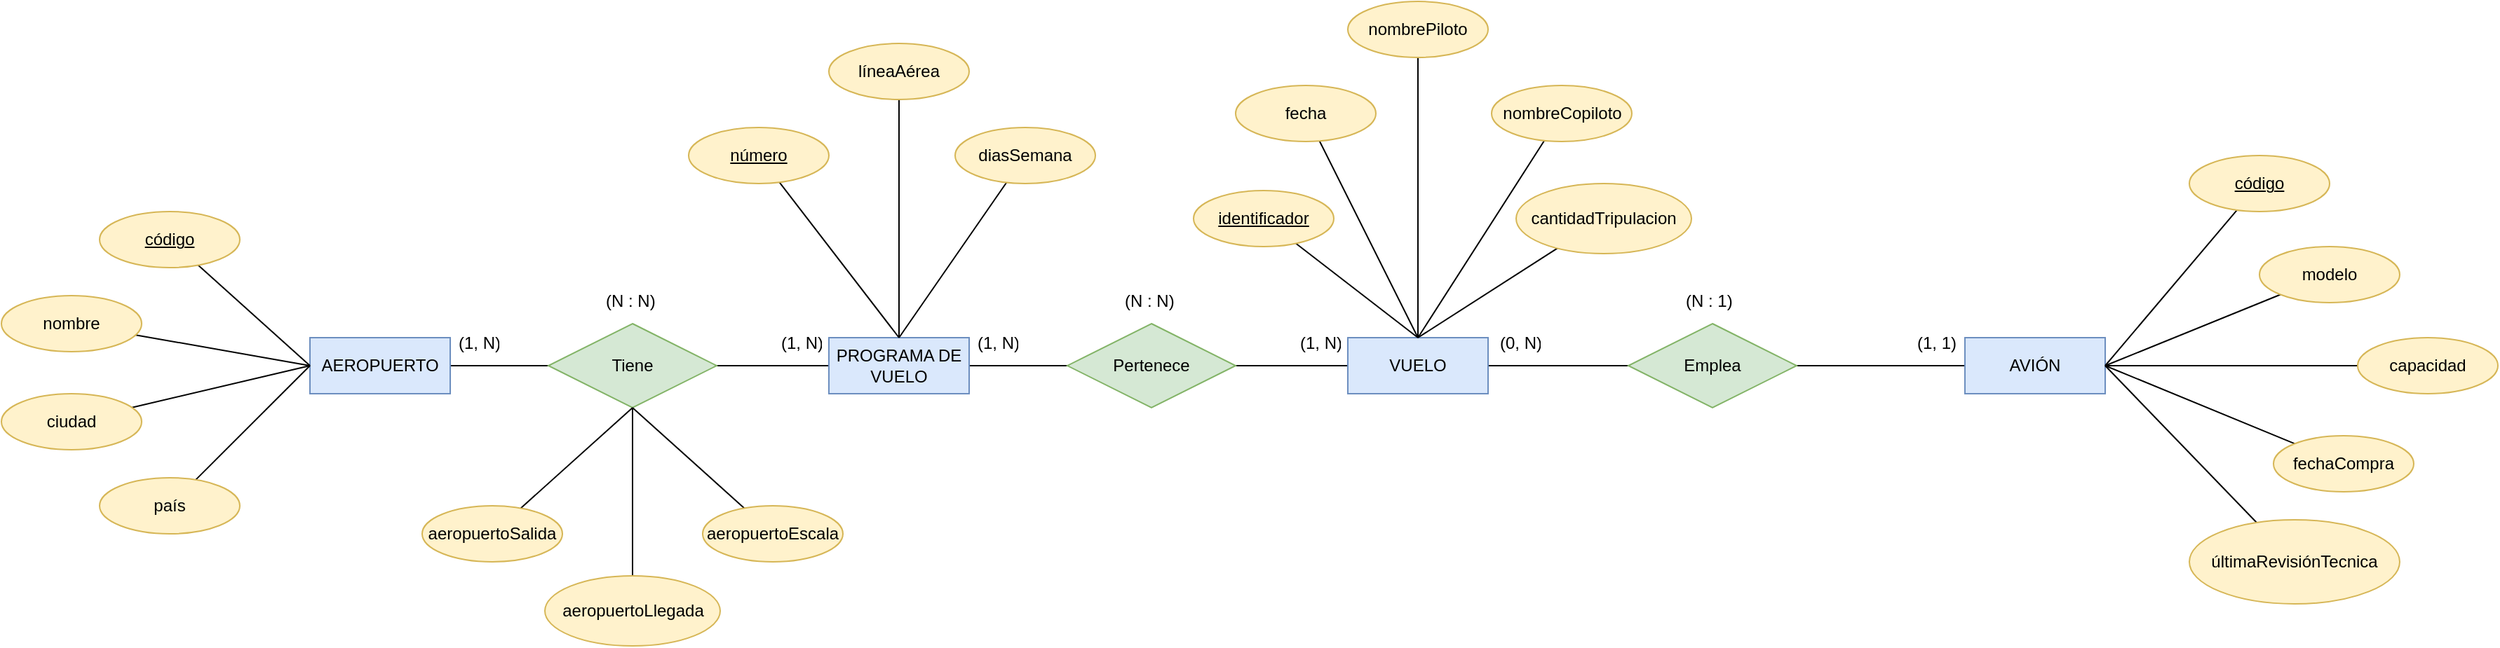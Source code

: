 <mxfile version="13.7.9" type="device" pages="3"><diagram id="Fzwr5aNW0Gv8RAk8gWh3" name="AEROPUERTOS"><mxGraphModel dx="1964" dy="592" grid="1" gridSize="10" guides="1" tooltips="1" connect="1" arrows="1" fold="1" page="1" pageScale="1" pageWidth="700" pageHeight="1000" math="0" shadow="0"><root><mxCell id="0"/><mxCell id="1" parent="0"/><mxCell id="X9bzoLungFNz3Z9BECbw-2" style="rounded=0;orthogonalLoop=1;jettySize=auto;html=1;endArrow=none;endFill=0;" parent="1" source="X9bzoLungFNz3Z9BECbw-1" target="X9bzoLungFNz3Z9BECbw-3" edge="1"><mxGeometry relative="1" as="geometry"><mxPoint x="150" y="310" as="targetPoint"/></mxGeometry></mxCell><mxCell id="X9bzoLungFNz3Z9BECbw-1" value="AEROPUERTO" style="whiteSpace=wrap;html=1;align=center;fillColor=#dae8fc;strokeColor=#6c8ebf;" parent="1" vertex="1"><mxGeometry x="-80" y="290" width="100" height="40" as="geometry"/></mxCell><mxCell id="X9bzoLungFNz3Z9BECbw-4" style="edgeStyle=none;rounded=0;orthogonalLoop=1;jettySize=auto;html=1;endArrow=none;endFill=0;" parent="1" source="X9bzoLungFNz3Z9BECbw-3" target="X9bzoLungFNz3Z9BECbw-5" edge="1"><mxGeometry relative="1" as="geometry"><mxPoint x="330" y="310" as="targetPoint"/></mxGeometry></mxCell><mxCell id="X9bzoLungFNz3Z9BECbw-3" value="Tiene" style="shape=rhombus;perimeter=rhombusPerimeter;whiteSpace=wrap;html=1;align=center;fillColor=#d5e8d4;strokeColor=#82b366;" parent="1" vertex="1"><mxGeometry x="90" y="280" width="120" height="60" as="geometry"/></mxCell><mxCell id="X9bzoLungFNz3Z9BECbw-6" style="edgeStyle=none;rounded=0;orthogonalLoop=1;jettySize=auto;html=1;endArrow=none;endFill=0;" parent="1" source="X9bzoLungFNz3Z9BECbw-5" target="X9bzoLungFNz3Z9BECbw-7" edge="1"><mxGeometry relative="1" as="geometry"><mxPoint x="520" y="310" as="targetPoint"/></mxGeometry></mxCell><mxCell id="X9bzoLungFNz3Z9BECbw-5" value="PROGRAMA DE VUELO" style="whiteSpace=wrap;html=1;align=center;fillColor=#dae8fc;strokeColor=#6c8ebf;" parent="1" vertex="1"><mxGeometry x="290" y="290" width="100" height="40" as="geometry"/></mxCell><mxCell id="X9bzoLungFNz3Z9BECbw-8" style="edgeStyle=none;rounded=0;orthogonalLoop=1;jettySize=auto;html=1;endArrow=none;endFill=0;" parent="1" source="X9bzoLungFNz3Z9BECbw-7" target="X9bzoLungFNz3Z9BECbw-9" edge="1"><mxGeometry relative="1" as="geometry"><mxPoint x="710" y="310" as="targetPoint"/></mxGeometry></mxCell><mxCell id="X9bzoLungFNz3Z9BECbw-7" value="Pertenece" style="shape=rhombus;perimeter=rhombusPerimeter;whiteSpace=wrap;html=1;align=center;fillColor=#d5e8d4;strokeColor=#82b366;" parent="1" vertex="1"><mxGeometry x="460" y="280" width="120" height="60" as="geometry"/></mxCell><mxCell id="X9bzoLungFNz3Z9BECbw-10" style="edgeStyle=none;rounded=0;orthogonalLoop=1;jettySize=auto;html=1;endArrow=none;endFill=0;" parent="1" source="X9bzoLungFNz3Z9BECbw-9" target="X9bzoLungFNz3Z9BECbw-11" edge="1"><mxGeometry relative="1" as="geometry"><mxPoint x="896.8" y="310" as="targetPoint"/></mxGeometry></mxCell><mxCell id="X9bzoLungFNz3Z9BECbw-9" value="VUELO" style="whiteSpace=wrap;html=1;align=center;fillColor=#dae8fc;strokeColor=#6c8ebf;" parent="1" vertex="1"><mxGeometry x="660" y="290" width="100" height="40" as="geometry"/></mxCell><mxCell id="X9bzoLungFNz3Z9BECbw-12" style="edgeStyle=none;rounded=0;orthogonalLoop=1;jettySize=auto;html=1;endArrow=none;endFill=0;" parent="1" source="X9bzoLungFNz3Z9BECbw-11" target="X9bzoLungFNz3Z9BECbw-13" edge="1"><mxGeometry relative="1" as="geometry"><mxPoint x="1220" y="310" as="targetPoint"/></mxGeometry></mxCell><mxCell id="X9bzoLungFNz3Z9BECbw-11" value="Emplea" style="shape=rhombus;perimeter=rhombusPerimeter;whiteSpace=wrap;html=1;align=center;fillColor=#d5e8d4;strokeColor=#82b366;" parent="1" vertex="1"><mxGeometry x="860.0" y="280" width="120" height="60" as="geometry"/></mxCell><mxCell id="X9bzoLungFNz3Z9BECbw-13" value="AVIÓN" style="whiteSpace=wrap;html=1;align=center;fillColor=#dae8fc;strokeColor=#6c8ebf;" parent="1" vertex="1"><mxGeometry x="1100" y="290" width="100" height="40" as="geometry"/></mxCell><mxCell id="X9bzoLungFNz3Z9BECbw-20" style="edgeStyle=none;rounded=0;orthogonalLoop=1;jettySize=auto;html=1;entryX=0;entryY=0.5;entryDx=0;entryDy=0;endArrow=none;endFill=0;" parent="1" source="X9bzoLungFNz3Z9BECbw-14" target="X9bzoLungFNz3Z9BECbw-1" edge="1"><mxGeometry relative="1" as="geometry"/></mxCell><mxCell id="X9bzoLungFNz3Z9BECbw-14" value="código" style="ellipse;whiteSpace=wrap;html=1;align=center;fontStyle=4;fillColor=#fff2cc;strokeColor=#d6b656;" parent="1" vertex="1"><mxGeometry x="-230" y="200" width="100" height="40" as="geometry"/></mxCell><mxCell id="X9bzoLungFNz3Z9BECbw-21" style="edgeStyle=none;rounded=0;orthogonalLoop=1;jettySize=auto;html=1;entryX=0;entryY=0.5;entryDx=0;entryDy=0;endArrow=none;endFill=0;" parent="1" source="X9bzoLungFNz3Z9BECbw-16" target="X9bzoLungFNz3Z9BECbw-1" edge="1"><mxGeometry relative="1" as="geometry"/></mxCell><mxCell id="X9bzoLungFNz3Z9BECbw-16" value="nombre" style="ellipse;whiteSpace=wrap;html=1;align=center;fillColor=#fff2cc;strokeColor=#d6b656;" parent="1" vertex="1"><mxGeometry x="-300" y="260" width="100" height="40" as="geometry"/></mxCell><mxCell id="X9bzoLungFNz3Z9BECbw-22" style="edgeStyle=none;rounded=0;orthogonalLoop=1;jettySize=auto;html=1;entryX=0;entryY=0.5;entryDx=0;entryDy=0;endArrow=none;endFill=0;" parent="1" source="X9bzoLungFNz3Z9BECbw-17" target="X9bzoLungFNz3Z9BECbw-1" edge="1"><mxGeometry relative="1" as="geometry"/></mxCell><mxCell id="X9bzoLungFNz3Z9BECbw-17" value="ciudad" style="ellipse;whiteSpace=wrap;html=1;align=center;fillColor=#fff2cc;strokeColor=#d6b656;" parent="1" vertex="1"><mxGeometry x="-300" y="330" width="100" height="40" as="geometry"/></mxCell><mxCell id="X9bzoLungFNz3Z9BECbw-23" style="edgeStyle=none;rounded=0;orthogonalLoop=1;jettySize=auto;html=1;entryX=0;entryY=0.5;entryDx=0;entryDy=0;endArrow=none;endFill=0;" parent="1" source="X9bzoLungFNz3Z9BECbw-18" target="X9bzoLungFNz3Z9BECbw-1" edge="1"><mxGeometry relative="1" as="geometry"/></mxCell><mxCell id="X9bzoLungFNz3Z9BECbw-18" value="país" style="ellipse;whiteSpace=wrap;html=1;align=center;fillColor=#fff2cc;strokeColor=#d6b656;" parent="1" vertex="1"><mxGeometry x="-230" y="390" width="100" height="40" as="geometry"/></mxCell><mxCell id="X9bzoLungFNz3Z9BECbw-37" style="edgeStyle=none;rounded=0;orthogonalLoop=1;jettySize=auto;html=1;entryX=0.5;entryY=0;entryDx=0;entryDy=0;endArrow=none;endFill=0;" parent="1" source="X9bzoLungFNz3Z9BECbw-24" target="X9bzoLungFNz3Z9BECbw-5" edge="1"><mxGeometry relative="1" as="geometry"/></mxCell><mxCell id="X9bzoLungFNz3Z9BECbw-24" value="número" style="ellipse;whiteSpace=wrap;html=1;align=center;fontStyle=4;fillColor=#fff2cc;strokeColor=#d6b656;" parent="1" vertex="1"><mxGeometry x="190" y="140" width="100" height="40" as="geometry"/></mxCell><mxCell id="X9bzoLungFNz3Z9BECbw-36" style="edgeStyle=none;rounded=0;orthogonalLoop=1;jettySize=auto;html=1;entryX=0.5;entryY=0;entryDx=0;entryDy=0;endArrow=none;endFill=0;" parent="1" source="X9bzoLungFNz3Z9BECbw-25" target="X9bzoLungFNz3Z9BECbw-5" edge="1"><mxGeometry relative="1" as="geometry"/></mxCell><mxCell id="X9bzoLungFNz3Z9BECbw-25" value="líneaAérea" style="ellipse;whiteSpace=wrap;html=1;align=center;fillColor=#fff2cc;strokeColor=#d6b656;" parent="1" vertex="1"><mxGeometry x="290" y="80" width="100" height="40" as="geometry"/></mxCell><mxCell id="X9bzoLungFNz3Z9BECbw-35" style="edgeStyle=none;rounded=0;orthogonalLoop=1;jettySize=auto;html=1;entryX=0.5;entryY=0;entryDx=0;entryDy=0;endArrow=none;endFill=0;" parent="1" source="X9bzoLungFNz3Z9BECbw-26" target="X9bzoLungFNz3Z9BECbw-5" edge="1"><mxGeometry relative="1" as="geometry"/></mxCell><mxCell id="X9bzoLungFNz3Z9BECbw-26" value="diasSemana" style="ellipse;whiteSpace=wrap;html=1;align=center;fillColor=#fff2cc;strokeColor=#d6b656;" parent="1" vertex="1"><mxGeometry x="380" y="140" width="100" height="40" as="geometry"/></mxCell><mxCell id="X9bzoLungFNz3Z9BECbw-32" style="edgeStyle=none;rounded=0;orthogonalLoop=1;jettySize=auto;html=1;entryX=0.5;entryY=1;entryDx=0;entryDy=0;endArrow=none;endFill=0;" parent="1" source="X9bzoLungFNz3Z9BECbw-28" target="X9bzoLungFNz3Z9BECbw-3" edge="1"><mxGeometry relative="1" as="geometry"/></mxCell><mxCell id="X9bzoLungFNz3Z9BECbw-28" value="aeropuertoSalida&lt;span style=&quot;color: rgba(0 , 0 , 0 , 0) ; font-family: monospace ; font-size: 0px&quot;&gt;%3CmxGraphModel%3E%3Croot%3E%3CmxCell%20id%3D%220%22%2F%3E%3CmxCell%20id%3D%221%22%20parent%3D%220%22%2F%3E%3CmxCell%20id%3D%222%22%20value%3D%22Attribute%22%20style%3D%22ellipse%3BwhiteSpace%3Dwrap%3Bhtml%3D1%3Balign%3Dcenter%3B%22%20vertex%3D%221%22%20parent%3D%221%22%3E%3CmxGeometry%20x%3D%22310%22%20y%3D%2260%22%20width%3D%22100%22%20height%3D%2240%22%20as%3D%22geometry%22%2F%3E%3C%2FmxCell%3E%3C%2Froot%3E%3C%2FmxGraphModel%3E&lt;/span&gt;&lt;span style=&quot;color: rgba(0 , 0 , 0 , 0) ; font-family: monospace ; font-size: 0px&quot;&gt;%3CmxGraphModel%3E%3Croot%3E%3CmxCell%20id%3D%220%22%2F%3E%3CmxCell%20id%3D%221%22%20parent%3D%220%22%2F%3E%3CmxCell%20id%3D%222%22%20value%3D%22Attribute%22%20style%3D%22ellipse%3BwhiteSpace%3Dwrap%3Bhtml%3D1%3Balign%3Dcenter%3B%22%20vertex%3D%221%22%20parent%3D%221%22%3E%3CmxGeometry%20x%3D%22310%22%20y%3D%2260%22%20width%3D%22100%22%20height%3D%2240%22%20as%3D%22geometry%22%2F%3E%3C%2FmxCell%3E%3C%2Froot%3E%3C%2FmxGraphModel%3E&lt;/span&gt;" style="ellipse;whiteSpace=wrap;html=1;align=center;fillColor=#fff2cc;strokeColor=#d6b656;" parent="1" vertex="1"><mxGeometry y="410" width="100" height="40" as="geometry"/></mxCell><mxCell id="X9bzoLungFNz3Z9BECbw-33" style="edgeStyle=none;rounded=0;orthogonalLoop=1;jettySize=auto;html=1;entryX=0.5;entryY=1;entryDx=0;entryDy=0;endArrow=none;endFill=0;" parent="1" source="X9bzoLungFNz3Z9BECbw-29" target="X9bzoLungFNz3Z9BECbw-3" edge="1"><mxGeometry relative="1" as="geometry"/></mxCell><mxCell id="X9bzoLungFNz3Z9BECbw-29" value="aeropuertoLlegada&lt;span style=&quot;color: rgba(0 , 0 , 0 , 0) ; font-family: monospace ; font-size: 0px&quot;&gt;3CmxGraphModel%3E%3Croot%3E%3CmxCell%20id%3D%220%22%2F%3E%3CmxCell%20id%3D%221%22%20parent%3D%220%22%2F%3E%3CmxCell%20id%3D%222%22%20value%3D%22Attribute%22%20style%3D%22ellipse%3BwhiteSpace%3Dwrap%3Bhtml%3D1%3Balign%3Dcenter%3B%22%20vertex%3D%221%22%20parent%3D%221%22%3E%3CmxGeometry%20x%3D%22310%22%20y%3D%2260%22%20width%3D%22100%22%20height%3D%2240%22%20as%3D%22geometry%22%2F%3E%3C%2FmxCell%3E%3C%2Froot%3E%3C%2FmxGraphModel%3E&lt;/span&gt;&lt;span style=&quot;color: rgba(0 , 0 , 0 , 0) ; font-family: monospace ; font-size: 0px&quot;&gt;%3CmxGraphModel%3E%3Croot%3E%3CmxCell%20id%3D%220%22%2F%3E%3CmxCell%20id%3D%221%22%20parent%3D%220%22%2F%3E%3CmxCell%20id%3D%222%22%20value%3D%22Attribute%22%20style%3D%22ellipse%3BwhiteSpace%3Dwrap%3Bhtml%3D1%3Balign%3Dcenter%3B%22%20vertex%3D%221%22%20parent%3D%221%22%3E%3CmxGeometry%20x%3D%22310%22%20y%3D%2260%22%20width%3D%22100%22%20height%3D%2240%22%20as%3D%22geometry%22%2F%3E%3C%2FmxCell%3E%3C%2Froot%3E%3C%2FmxGraphModel%3E&lt;/span&gt;" style="ellipse;whiteSpace=wrap;html=1;align=center;fillColor=#fff2cc;strokeColor=#d6b656;" parent="1" vertex="1"><mxGeometry x="87.5" y="460" width="125" height="50" as="geometry"/></mxCell><mxCell id="X9bzoLungFNz3Z9BECbw-34" style="edgeStyle=none;rounded=0;orthogonalLoop=1;jettySize=auto;html=1;entryX=0.5;entryY=1;entryDx=0;entryDy=0;endArrow=none;endFill=0;" parent="1" source="X9bzoLungFNz3Z9BECbw-31" target="X9bzoLungFNz3Z9BECbw-3" edge="1"><mxGeometry relative="1" as="geometry"/></mxCell><mxCell id="X9bzoLungFNz3Z9BECbw-31" value="aeropuertoEscala&lt;span style=&quot;color: rgba(0 , 0 , 0 , 0) ; font-family: monospace ; font-size: 0px&quot;&gt;3CmxGraphModel%3E%3Croot%3E%3CmxCell%20id%3D%220%22%2F%3E%3CmxCell%20id%3D%221%22%20parent%3D%220%22%2F%3E%3CmxCell%20id%3D%222%22%20value%3D%22Attribute%22%20style%3D%22ellipse%3BwhiteSpace%3Dwrap%3Bhtml%3D1%3Balign%3Dcenter%3B%22%20vertex%3D%221%22%20parent%3D%221%22%3E%3CmxGeometry%20x%3D%22310%22%20y%3D%2260%22%20width%3D%22100%22%20height%3D%2240%22%20as%3D%22geometry%22%2F%3E%3C%2FmxCell%3E%3C%2Froot%3E%3C%2FmxGraphModel%3E&lt;/span&gt;&lt;span style=&quot;color: rgba(0 , 0 , 0 , 0) ; font-family: monospace ; font-size: 0px&quot;&gt;%3CmxGraphModel%3E%3Croot%3E%3CmxCell%20id%3D%220%22%2F%3E%3CmxCell%20id%3D%221%22%20parent%3D%220%22%2F%3E%3CmxCell%20id%3D%222%22%20value%3D%22Attribute%22%20style%3D%22ellipse%3BwhiteSpace%3Dwrap%3Bhtml%3D1%3Balign%3Dcenter%3B%22%20vertex%3D%221%22%20parent%3D%221%22%3E%3CmxGeometry%20x%3D%22310%22%20y%3D%2260%22%20width%3D%22100%22%20height%3D%2240%22%20as%3D%22geometry%22%2F%3E%3C%2FmxCell%3E%3C%2Froot%3E%3C%2FmxGraphModel%3E&lt;/span&gt;" style="ellipse;whiteSpace=wrap;html=1;align=center;fillColor=#fff2cc;strokeColor=#d6b656;" parent="1" vertex="1"><mxGeometry x="200" y="410" width="100" height="40" as="geometry"/></mxCell><mxCell id="X9bzoLungFNz3Z9BECbw-47" style="edgeStyle=none;rounded=0;orthogonalLoop=1;jettySize=auto;html=1;entryX=0.5;entryY=0;entryDx=0;entryDy=0;endArrow=none;endFill=0;" parent="1" source="X9bzoLungFNz3Z9BECbw-38" target="X9bzoLungFNz3Z9BECbw-9" edge="1"><mxGeometry relative="1" as="geometry"/></mxCell><mxCell id="X9bzoLungFNz3Z9BECbw-38" value="identificador" style="ellipse;whiteSpace=wrap;html=1;align=center;fontStyle=4;fillColor=#fff2cc;strokeColor=#d6b656;" parent="1" vertex="1"><mxGeometry x="550" y="185" width="100" height="40" as="geometry"/></mxCell><mxCell id="X9bzoLungFNz3Z9BECbw-46" style="edgeStyle=none;rounded=0;orthogonalLoop=1;jettySize=auto;html=1;entryX=0.5;entryY=0;entryDx=0;entryDy=0;endArrow=none;endFill=0;" parent="1" source="X9bzoLungFNz3Z9BECbw-39" target="X9bzoLungFNz3Z9BECbw-9" edge="1"><mxGeometry relative="1" as="geometry"/></mxCell><mxCell id="X9bzoLungFNz3Z9BECbw-39" value="fecha" style="ellipse;whiteSpace=wrap;html=1;align=center;fillColor=#fff2cc;strokeColor=#d6b656;" parent="1" vertex="1"><mxGeometry x="580" y="110" width="100" height="40" as="geometry"/></mxCell><mxCell id="X9bzoLungFNz3Z9BECbw-45" style="edgeStyle=none;rounded=0;orthogonalLoop=1;jettySize=auto;html=1;entryX=0.5;entryY=0;entryDx=0;entryDy=0;endArrow=none;endFill=0;" parent="1" source="X9bzoLungFNz3Z9BECbw-40" target="X9bzoLungFNz3Z9BECbw-9" edge="1"><mxGeometry relative="1" as="geometry"/></mxCell><mxCell id="X9bzoLungFNz3Z9BECbw-40" value="nombrePiloto" style="ellipse;whiteSpace=wrap;html=1;align=center;fillColor=#fff2cc;strokeColor=#d6b656;" parent="1" vertex="1"><mxGeometry x="660" y="50" width="100" height="40" as="geometry"/></mxCell><mxCell id="X9bzoLungFNz3Z9BECbw-48" style="edgeStyle=none;rounded=0;orthogonalLoop=1;jettySize=auto;html=1;entryX=0.5;entryY=0;entryDx=0;entryDy=0;endArrow=none;endFill=0;" parent="1" source="X9bzoLungFNz3Z9BECbw-41" target="X9bzoLungFNz3Z9BECbw-9" edge="1"><mxGeometry relative="1" as="geometry"/></mxCell><mxCell id="X9bzoLungFNz3Z9BECbw-41" value="nombreCopiloto" style="ellipse;whiteSpace=wrap;html=1;align=center;fillColor=#fff2cc;strokeColor=#d6b656;" parent="1" vertex="1"><mxGeometry x="762.5" y="110" width="100" height="40" as="geometry"/></mxCell><mxCell id="X9bzoLungFNz3Z9BECbw-49" style="edgeStyle=none;rounded=0;orthogonalLoop=1;jettySize=auto;html=1;entryX=0.5;entryY=0;entryDx=0;entryDy=0;endArrow=none;endFill=0;" parent="1" source="X9bzoLungFNz3Z9BECbw-42" target="X9bzoLungFNz3Z9BECbw-9" edge="1"><mxGeometry relative="1" as="geometry"/></mxCell><mxCell id="X9bzoLungFNz3Z9BECbw-42" value="cantidadTripulacion" style="ellipse;whiteSpace=wrap;html=1;align=center;fillColor=#fff2cc;strokeColor=#d6b656;" parent="1" vertex="1"><mxGeometry x="780" y="180" width="125" height="50" as="geometry"/></mxCell><mxCell id="X9bzoLungFNz3Z9BECbw-58" style="edgeStyle=none;rounded=0;orthogonalLoop=1;jettySize=auto;html=1;entryX=1;entryY=0.5;entryDx=0;entryDy=0;endArrow=none;endFill=0;" parent="1" source="X9bzoLungFNz3Z9BECbw-50" target="X9bzoLungFNz3Z9BECbw-13" edge="1"><mxGeometry relative="1" as="geometry"/></mxCell><mxCell id="X9bzoLungFNz3Z9BECbw-50" value="código" style="ellipse;whiteSpace=wrap;html=1;align=center;fontStyle=4;fillColor=#fff2cc;strokeColor=#d6b656;" parent="1" vertex="1"><mxGeometry x="1260" y="160" width="100" height="40" as="geometry"/></mxCell><mxCell id="X9bzoLungFNz3Z9BECbw-59" style="edgeStyle=none;rounded=0;orthogonalLoop=1;jettySize=auto;html=1;entryX=1;entryY=0.5;entryDx=0;entryDy=0;endArrow=none;endFill=0;" parent="1" source="X9bzoLungFNz3Z9BECbw-51" target="X9bzoLungFNz3Z9BECbw-13" edge="1"><mxGeometry relative="1" as="geometry"/></mxCell><mxCell id="X9bzoLungFNz3Z9BECbw-51" value="modelo" style="ellipse;whiteSpace=wrap;html=1;align=center;fillColor=#fff2cc;strokeColor=#d6b656;" parent="1" vertex="1"><mxGeometry x="1310" y="225" width="100" height="40" as="geometry"/></mxCell><mxCell id="X9bzoLungFNz3Z9BECbw-60" style="edgeStyle=none;rounded=0;orthogonalLoop=1;jettySize=auto;html=1;entryX=1;entryY=0.5;entryDx=0;entryDy=0;endArrow=none;endFill=0;" parent="1" source="X9bzoLungFNz3Z9BECbw-52" target="X9bzoLungFNz3Z9BECbw-13" edge="1"><mxGeometry relative="1" as="geometry"/></mxCell><mxCell id="X9bzoLungFNz3Z9BECbw-52" value="capacidad" style="ellipse;whiteSpace=wrap;html=1;align=center;fillColor=#fff2cc;strokeColor=#d6b656;" parent="1" vertex="1"><mxGeometry x="1380" y="290" width="100" height="40" as="geometry"/></mxCell><mxCell id="X9bzoLungFNz3Z9BECbw-61" style="edgeStyle=none;rounded=0;orthogonalLoop=1;jettySize=auto;html=1;entryX=1;entryY=0.5;entryDx=0;entryDy=0;endArrow=none;endFill=0;" parent="1" source="X9bzoLungFNz3Z9BECbw-53" target="X9bzoLungFNz3Z9BECbw-13" edge="1"><mxGeometry relative="1" as="geometry"/></mxCell><mxCell id="X9bzoLungFNz3Z9BECbw-53" value="fechaCompra" style="ellipse;whiteSpace=wrap;html=1;align=center;fillColor=#fff2cc;strokeColor=#d6b656;" parent="1" vertex="1"><mxGeometry x="1320" y="360" width="100" height="40" as="geometry"/></mxCell><mxCell id="X9bzoLungFNz3Z9BECbw-57" style="edgeStyle=none;rounded=0;orthogonalLoop=1;jettySize=auto;html=1;entryX=1;entryY=0.5;entryDx=0;entryDy=0;endArrow=none;endFill=0;" parent="1" source="X9bzoLungFNz3Z9BECbw-54" target="X9bzoLungFNz3Z9BECbw-13" edge="1"><mxGeometry relative="1" as="geometry"/></mxCell><mxCell id="X9bzoLungFNz3Z9BECbw-54" value="últimaRevisiónTecnica" style="ellipse;whiteSpace=wrap;html=1;align=center;fillColor=#fff2cc;strokeColor=#d6b656;" parent="1" vertex="1"><mxGeometry x="1260" y="420" width="150" height="60" as="geometry"/></mxCell><mxCell id="X9bzoLungFNz3Z9BECbw-62" value="(1, N)" style="text;strokeColor=none;fillColor=none;spacingLeft=4;spacingRight=4;overflow=hidden;rotatable=0;points=[[0,0.5],[1,0.5]];portConstraint=eastwest;fontSize=12;" parent="1" vertex="1"><mxGeometry x="20" y="280" width="40" height="30" as="geometry"/></mxCell><mxCell id="X9bzoLungFNz3Z9BECbw-63" value="(1, N)" style="text;strokeColor=none;fillColor=none;spacingLeft=4;spacingRight=4;overflow=hidden;rotatable=0;points=[[0,0.5],[1,0.5]];portConstraint=eastwest;fontSize=12;" parent="1" vertex="1"><mxGeometry x="250" y="280" width="40" height="30" as="geometry"/></mxCell><mxCell id="X9bzoLungFNz3Z9BECbw-64" value="(N : N)" style="text;strokeColor=none;fillColor=none;spacingLeft=4;spacingRight=4;overflow=hidden;rotatable=0;points=[[0,0.5],[1,0.5]];portConstraint=eastwest;fontSize=12;" parent="1" vertex="1"><mxGeometry x="125" y="250" width="50" height="30" as="geometry"/></mxCell><mxCell id="X9bzoLungFNz3Z9BECbw-65" value="(1, N)" style="text;strokeColor=none;fillColor=none;spacingLeft=4;spacingRight=4;overflow=hidden;rotatable=0;points=[[0,0.5],[1,0.5]];portConstraint=eastwest;fontSize=12;" parent="1" vertex="1"><mxGeometry x="390" y="280" width="40" height="30" as="geometry"/></mxCell><mxCell id="X9bzoLungFNz3Z9BECbw-66" value="(1, N)" style="text;strokeColor=none;fillColor=none;spacingLeft=4;spacingRight=4;overflow=hidden;rotatable=0;points=[[0,0.5],[1,0.5]];portConstraint=eastwest;fontSize=12;" parent="1" vertex="1"><mxGeometry x="620" y="280" width="40" height="30" as="geometry"/></mxCell><mxCell id="X9bzoLungFNz3Z9BECbw-67" value="(N : N)" style="text;strokeColor=none;fillColor=none;spacingLeft=4;spacingRight=4;overflow=hidden;rotatable=0;points=[[0,0.5],[1,0.5]];portConstraint=eastwest;fontSize=12;" parent="1" vertex="1"><mxGeometry x="495" y="250" width="50" height="30" as="geometry"/></mxCell><mxCell id="X9bzoLungFNz3Z9BECbw-68" value="(1, 1)" style="text;strokeColor=none;fillColor=none;spacingLeft=4;spacingRight=4;overflow=hidden;rotatable=0;points=[[0,0.5],[1,0.5]];portConstraint=eastwest;fontSize=12;" parent="1" vertex="1"><mxGeometry x="1060" y="280" width="40" height="30" as="geometry"/></mxCell><mxCell id="X9bzoLungFNz3Z9BECbw-69" value="(0, N)" style="text;strokeColor=none;fillColor=none;spacingLeft=4;spacingRight=4;overflow=hidden;rotatable=0;points=[[0,0.5],[1,0.5]];portConstraint=eastwest;fontSize=12;" parent="1" vertex="1"><mxGeometry x="762.5" y="280" width="40" height="30" as="geometry"/></mxCell><mxCell id="X9bzoLungFNz3Z9BECbw-70" value="(N : 1)" style="text;strokeColor=none;fillColor=none;spacingLeft=4;spacingRight=4;overflow=hidden;rotatable=0;points=[[0,0.5],[1,0.5]];portConstraint=eastwest;fontSize=12;" parent="1" vertex="1"><mxGeometry x="895" y="250" width="50" height="30" as="geometry"/></mxCell></root></mxGraphModel></diagram><diagram id="3KRgHTTX-CJtRSAWgLYU" name="CONCURSO DE DIBUJO"><mxGraphModel dx="2678" dy="1607" grid="1" gridSize="10" guides="1" tooltips="1" connect="1" arrows="1" fold="1" page="1" pageScale="1" pageWidth="700" pageHeight="1000" math="0" shadow="0"><root><mxCell id="5SeR3e1r07hXeInO7udU-0"/><mxCell id="5SeR3e1r07hXeInO7udU-1" parent="5SeR3e1r07hXeInO7udU-0"/><mxCell id="5SeR3e1r07hXeInO7udU-3" style="edgeStyle=none;rounded=0;orthogonalLoop=1;jettySize=auto;html=1;endArrow=none;endFill=0;" parent="5SeR3e1r07hXeInO7udU-1" source="5SeR3e1r07hXeInO7udU-2" target="5SeR3e1r07hXeInO7udU-4" edge="1"><mxGeometry relative="1" as="geometry"><mxPoint x="70" y="320" as="targetPoint"/></mxGeometry></mxCell><mxCell id="5SeR3e1r07hXeInO7udU-26" style="edgeStyle=none;rounded=0;orthogonalLoop=1;jettySize=auto;html=1;endArrow=none;endFill=0;" parent="5SeR3e1r07hXeInO7udU-1" source="5SeR3e1r07hXeInO7udU-2" target="5SeR3e1r07hXeInO7udU-27" edge="1"><mxGeometry relative="1" as="geometry"><mxPoint x="289.2" y="210" as="targetPoint"/></mxGeometry></mxCell><mxCell id="5SeR3e1r07hXeInO7udU-43" style="edgeStyle=none;rounded=0;orthogonalLoop=1;jettySize=auto;html=1;endArrow=none;endFill=0;" parent="5SeR3e1r07hXeInO7udU-1" source="5SeR3e1r07hXeInO7udU-2" target="5SeR3e1r07hXeInO7udU-44" edge="1"><mxGeometry relative="1" as="geometry"><mxPoint x="-260" y="210" as="targetPoint"/></mxGeometry></mxCell><mxCell id="5SeR3e1r07hXeInO7udU-2" value="PARTICIPANTES" style="whiteSpace=wrap;html=1;align=center;fillColor=#dae8fc;strokeColor=#6c8ebf;" parent="5SeR3e1r07hXeInO7udU-1" vertex="1"><mxGeometry x="20" y="190" width="100" height="40" as="geometry"/></mxCell><mxCell id="5SeR3e1r07hXeInO7udU-6" style="edgeStyle=none;rounded=0;orthogonalLoop=1;jettySize=auto;html=1;endArrow=none;endFill=0;" parent="5SeR3e1r07hXeInO7udU-1" source="5SeR3e1r07hXeInO7udU-4" target="5SeR3e1r07hXeInO7udU-7" edge="1"><mxGeometry relative="1" as="geometry"><mxPoint x="-20" y="390" as="targetPoint"/></mxGeometry></mxCell><mxCell id="5SeR3e1r07hXeInO7udU-8" style="edgeStyle=none;rounded=0;orthogonalLoop=1;jettySize=auto;html=1;endArrow=none;endFill=0;" parent="5SeR3e1r07hXeInO7udU-1" source="5SeR3e1r07hXeInO7udU-4" target="5SeR3e1r07hXeInO7udU-9" edge="1"><mxGeometry relative="1" as="geometry"><mxPoint x="170" y="380" as="targetPoint"/></mxGeometry></mxCell><mxCell id="5SeR3e1r07hXeInO7udU-4" value="" style="triangle;whiteSpace=wrap;html=1;rotation=90;fillColor=#e1d5e7;strokeColor=#9673a6;" parent="5SeR3e1r07hXeInO7udU-1" vertex="1"><mxGeometry x="40" y="280" width="60" height="80" as="geometry"/></mxCell><mxCell id="5SeR3e1r07hXeInO7udU-5" value="{ T ; E }" style="text;strokeColor=none;fillColor=none;spacingLeft=4;spacingRight=4;overflow=hidden;rotatable=0;points=[[0,0.5],[1,0.5]];portConstraint=eastwest;fontSize=12;" parent="5SeR3e1r07hXeInO7udU-1" vertex="1"><mxGeometry x="120" y="290" width="50" height="30" as="geometry"/></mxCell><mxCell id="5SeR3e1r07hXeInO7udU-32" style="edgeStyle=none;rounded=0;orthogonalLoop=1;jettySize=auto;html=1;entryX=0.5;entryY=0;entryDx=0;entryDy=0;endArrow=none;endFill=0;" parent="5SeR3e1r07hXeInO7udU-1" source="5SeR3e1r07hXeInO7udU-7" target="5SeR3e1r07hXeInO7udU-31" edge="1"><mxGeometry relative="1" as="geometry"/></mxCell><mxCell id="5SeR3e1r07hXeInO7udU-7" value="PROFESIONALES" style="whiteSpace=wrap;html=1;align=center;fillColor=#dae8fc;strokeColor=#6c8ebf;" parent="5SeR3e1r07hXeInO7udU-1" vertex="1"><mxGeometry x="-130" y="410" width="125" height="50" as="geometry"/></mxCell><mxCell id="5SeR3e1r07hXeInO7udU-30" style="edgeStyle=none;rounded=0;orthogonalLoop=1;jettySize=auto;html=1;endArrow=none;endFill=0;entryX=0.5;entryY=0;entryDx=0;entryDy=0;" parent="5SeR3e1r07hXeInO7udU-1" source="5SeR3e1r07hXeInO7udU-9" target="5SeR3e1r07hXeInO7udU-31" edge="1"><mxGeometry relative="1" as="geometry"><mxPoint x="70" y="540" as="targetPoint"/></mxGeometry></mxCell><mxCell id="5SeR3e1r07hXeInO7udU-9" value="AFICIONADOS" style="whiteSpace=wrap;html=1;align=center;fillColor=#dae8fc;strokeColor=#6c8ebf;" parent="5SeR3e1r07hXeInO7udU-1" vertex="1"><mxGeometry x="150" y="415" width="100" height="40" as="geometry"/></mxCell><mxCell id="5SeR3e1r07hXeInO7udU-19" style="edgeStyle=none;rounded=0;orthogonalLoop=1;jettySize=auto;html=1;entryX=0.5;entryY=0;entryDx=0;entryDy=0;endArrow=none;endFill=0;" parent="5SeR3e1r07hXeInO7udU-1" source="5SeR3e1r07hXeInO7udU-10" target="5SeR3e1r07hXeInO7udU-2" edge="1"><mxGeometry relative="1" as="geometry"/></mxCell><mxCell id="5SeR3e1r07hXeInO7udU-10" value="númeroOrden" style="ellipse;whiteSpace=wrap;html=1;align=center;fontStyle=4;fillColor=#fff2cc;strokeColor=#d6b656;" parent="5SeR3e1r07hXeInO7udU-1" vertex="1"><mxGeometry x="-100" y="100" width="100" height="40" as="geometry"/></mxCell><mxCell id="5SeR3e1r07hXeInO7udU-18" style="edgeStyle=none;rounded=0;orthogonalLoop=1;jettySize=auto;html=1;entryX=0.5;entryY=0;entryDx=0;entryDy=0;endArrow=none;endFill=0;" parent="5SeR3e1r07hXeInO7udU-1" source="5SeR3e1r07hXeInO7udU-11" target="5SeR3e1r07hXeInO7udU-2" edge="1"><mxGeometry relative="1" as="geometry"/></mxCell><mxCell id="5SeR3e1r07hXeInO7udU-11" value="nombre" style="ellipse;whiteSpace=wrap;html=1;align=center;fillColor=#fff2cc;strokeColor=#d6b656;" parent="5SeR3e1r07hXeInO7udU-1" vertex="1"><mxGeometry x="-70" y="40" width="100" height="40" as="geometry"/></mxCell><mxCell id="5SeR3e1r07hXeInO7udU-17" style="edgeStyle=none;rounded=0;orthogonalLoop=1;jettySize=auto;html=1;entryX=0.5;entryY=0;entryDx=0;entryDy=0;endArrow=none;endFill=0;" parent="5SeR3e1r07hXeInO7udU-1" source="5SeR3e1r07hXeInO7udU-12" target="5SeR3e1r07hXeInO7udU-2" edge="1"><mxGeometry relative="1" as="geometry"/></mxCell><mxCell id="5SeR3e1r07hXeInO7udU-12" value="dirección" style="ellipse;whiteSpace=wrap;html=1;align=center;fillColor=#fff2cc;strokeColor=#d6b656;" parent="5SeR3e1r07hXeInO7udU-1" vertex="1"><mxGeometry x="20" y="-10" width="100" height="40" as="geometry"/></mxCell><mxCell id="5SeR3e1r07hXeInO7udU-16" style="edgeStyle=none;rounded=0;orthogonalLoop=1;jettySize=auto;html=1;entryX=0.5;entryY=0;entryDx=0;entryDy=0;endArrow=none;endFill=0;" parent="5SeR3e1r07hXeInO7udU-1" source="5SeR3e1r07hXeInO7udU-13" target="5SeR3e1r07hXeInO7udU-2" edge="1"><mxGeometry relative="1" as="geometry"/></mxCell><mxCell id="5SeR3e1r07hXeInO7udU-13" value="teléfono" style="ellipse;whiteSpace=wrap;html=1;align=center;fillColor=#fff2cc;strokeColor=#d6b656;" parent="5SeR3e1r07hXeInO7udU-1" vertex="1"><mxGeometry x="100" y="40" width="100" height="40" as="geometry"/></mxCell><mxCell id="5SeR3e1r07hXeInO7udU-15" style="edgeStyle=none;rounded=0;orthogonalLoop=1;jettySize=auto;html=1;entryX=0.5;entryY=0;entryDx=0;entryDy=0;endArrow=none;endFill=0;" parent="5SeR3e1r07hXeInO7udU-1" source="5SeR3e1r07hXeInO7udU-14" target="5SeR3e1r07hXeInO7udU-2" edge="1"><mxGeometry relative="1" as="geometry"/></mxCell><mxCell id="5SeR3e1r07hXeInO7udU-14" value="otrosDatos" style="ellipse;whiteSpace=wrap;html=1;align=center;fillColor=#fff2cc;strokeColor=#d6b656;" parent="5SeR3e1r07hXeInO7udU-1" vertex="1"><mxGeometry x="120" y="100" width="100" height="40" as="geometry"/></mxCell><mxCell id="5SeR3e1r07hXeInO7udU-22" style="edgeStyle=none;rounded=0;orthogonalLoop=1;jettySize=auto;html=1;entryX=0;entryY=0.5;entryDx=0;entryDy=0;endArrow=none;endFill=0;" parent="5SeR3e1r07hXeInO7udU-1" source="5SeR3e1r07hXeInO7udU-20" target="5SeR3e1r07hXeInO7udU-7" edge="1"><mxGeometry relative="1" as="geometry"/></mxCell><mxCell id="5SeR3e1r07hXeInO7udU-20" value="empresaTrabajo" style="ellipse;whiteSpace=wrap;html=1;align=center;fillColor=#fff2cc;strokeColor=#d6b656;" parent="5SeR3e1r07hXeInO7udU-1" vertex="1"><mxGeometry x="-310" y="370" width="100" height="40" as="geometry"/></mxCell><mxCell id="5SeR3e1r07hXeInO7udU-23" style="edgeStyle=none;rounded=0;orthogonalLoop=1;jettySize=auto;html=1;entryX=0;entryY=0.5;entryDx=0;entryDy=0;endArrow=none;endFill=0;" parent="5SeR3e1r07hXeInO7udU-1" source="5SeR3e1r07hXeInO7udU-21" target="5SeR3e1r07hXeInO7udU-7" edge="1"><mxGeometry relative="1" as="geometry"/></mxCell><mxCell id="5SeR3e1r07hXeInO7udU-21" value="nivelEstudios" style="ellipse;whiteSpace=wrap;html=1;align=center;fillColor=#fff2cc;strokeColor=#d6b656;" parent="5SeR3e1r07hXeInO7udU-1" vertex="1"><mxGeometry x="-310" y="460" width="100" height="40" as="geometry"/></mxCell><mxCell id="5SeR3e1r07hXeInO7udU-25" style="edgeStyle=none;rounded=0;orthogonalLoop=1;jettySize=auto;html=1;entryX=1;entryY=0.5;entryDx=0;entryDy=0;endArrow=none;endFill=0;" parent="5SeR3e1r07hXeInO7udU-1" source="5SeR3e1r07hXeInO7udU-24" target="5SeR3e1r07hXeInO7udU-9" edge="1"><mxGeometry relative="1" as="geometry"/></mxCell><mxCell id="5SeR3e1r07hXeInO7udU-24" value="añoComienzo" style="ellipse;whiteSpace=wrap;html=1;align=center;fillColor=#fff2cc;strokeColor=#d6b656;" parent="5SeR3e1r07hXeInO7udU-1" vertex="1"><mxGeometry x="310" y="415" width="100" height="40" as="geometry"/></mxCell><mxCell id="5SeR3e1r07hXeInO7udU-28" style="edgeStyle=none;rounded=0;orthogonalLoop=1;jettySize=auto;html=1;endArrow=none;endFill=0;" parent="5SeR3e1r07hXeInO7udU-1" source="5SeR3e1r07hXeInO7udU-27" target="5SeR3e1r07hXeInO7udU-29" edge="1"><mxGeometry relative="1" as="geometry"><mxPoint x="440" y="210" as="targetPoint"/></mxGeometry></mxCell><mxCell id="5SeR3e1r07hXeInO7udU-27" value="Envian" style="shape=rhombus;perimeter=rhombusPerimeter;whiteSpace=wrap;html=1;align=center;fillColor=#d5e8d4;strokeColor=#82b366;" parent="5SeR3e1r07hXeInO7udU-1" vertex="1"><mxGeometry x="229.2" y="180" width="120" height="60" as="geometry"/></mxCell><mxCell id="5SeR3e1r07hXeInO7udU-29" value="PROVINCIA" style="whiteSpace=wrap;html=1;align=center;fillColor=#dae8fc;strokeColor=#6c8ebf;" parent="5SeR3e1r07hXeInO7udU-1" vertex="1"><mxGeometry x="430" y="190" width="100" height="40" as="geometry"/></mxCell><mxCell id="5SeR3e1r07hXeInO7udU-33" style="edgeStyle=none;rounded=0;orthogonalLoop=1;jettySize=auto;html=1;endArrow=none;endFill=0;" parent="5SeR3e1r07hXeInO7udU-1" source="5SeR3e1r07hXeInO7udU-31" target="5SeR3e1r07hXeInO7udU-34" edge="1"><mxGeometry relative="1" as="geometry"><mxPoint x="90" y="740" as="targetPoint"/></mxGeometry></mxCell><mxCell id="5SeR3e1r07hXeInO7udU-31" value="Hace" style="shape=rhombus;perimeter=rhombusPerimeter;whiteSpace=wrap;html=1;align=center;fillColor=#d5e8d4;strokeColor=#82b366;" parent="5SeR3e1r07hXeInO7udU-1" vertex="1"><mxGeometry x="10" y="570" width="120" height="60" as="geometry"/></mxCell><mxCell id="5SeR3e1r07hXeInO7udU-35" style="edgeStyle=none;rounded=0;orthogonalLoop=1;jettySize=auto;html=1;endArrow=none;endFill=0;" parent="5SeR3e1r07hXeInO7udU-1" source="5SeR3e1r07hXeInO7udU-34" target="5SeR3e1r07hXeInO7udU-36" edge="1"><mxGeometry relative="1" as="geometry"><mxPoint x="230" y="740" as="targetPoint"/></mxGeometry></mxCell><mxCell id="5SeR3e1r07hXeInO7udU-39" style="edgeStyle=none;rounded=0;orthogonalLoop=1;jettySize=auto;html=1;endArrow=none;endFill=0;" parent="5SeR3e1r07hXeInO7udU-1" source="5SeR3e1r07hXeInO7udU-34" target="5SeR3e1r07hXeInO7udU-40" edge="1"><mxGeometry relative="1" as="geometry"><mxPoint x="-100" y="740" as="targetPoint"/></mxGeometry></mxCell><mxCell id="5SeR3e1r07hXeInO7udU-34" value="DIBUJO" style="whiteSpace=wrap;html=1;align=center;fillColor=#dae8fc;strokeColor=#6c8ebf;" parent="5SeR3e1r07hXeInO7udU-1" vertex="1"><mxGeometry x="20" y="720" width="100" height="40" as="geometry"/></mxCell><mxCell id="5SeR3e1r07hXeInO7udU-37" style="edgeStyle=none;rounded=0;orthogonalLoop=1;jettySize=auto;html=1;endArrow=none;endFill=0;" parent="5SeR3e1r07hXeInO7udU-1" source="5SeR3e1r07hXeInO7udU-36" target="5SeR3e1r07hXeInO7udU-38" edge="1"><mxGeometry relative="1" as="geometry"><mxPoint x="440" y="740" as="targetPoint"/></mxGeometry></mxCell><mxCell id="5SeR3e1r07hXeInO7udU-36" value="Realizado en" style="shape=rhombus;perimeter=rhombusPerimeter;whiteSpace=wrap;html=1;align=center;fillColor=#d5e8d4;strokeColor=#82b366;" parent="5SeR3e1r07hXeInO7udU-1" vertex="1"><mxGeometry x="-250" y="710" width="120" height="60" as="geometry"/></mxCell><mxCell id="5SeR3e1r07hXeInO7udU-38" value="AULA" style="whiteSpace=wrap;html=1;align=center;fillColor=#dae8fc;strokeColor=#6c8ebf;" parent="5SeR3e1r07hXeInO7udU-1" vertex="1"><mxGeometry x="-510" y="720" width="100" height="40" as="geometry"/></mxCell><mxCell id="5SeR3e1r07hXeInO7udU-41" style="edgeStyle=none;rounded=0;orthogonalLoop=1;jettySize=auto;html=1;endArrow=none;endFill=0;" parent="5SeR3e1r07hXeInO7udU-1" source="5SeR3e1r07hXeInO7udU-40" target="5SeR3e1r07hXeInO7udU-42" edge="1"><mxGeometry relative="1" as="geometry"><mxPoint x="-250" y="740" as="targetPoint"/></mxGeometry></mxCell><mxCell id="5SeR3e1r07hXeInO7udU-40" value="Realizado con" style="shape=rhombus;perimeter=rhombusPerimeter;whiteSpace=wrap;html=1;align=center;fillColor=#d5e8d4;strokeColor=#82b366;" parent="5SeR3e1r07hXeInO7udU-1" vertex="1"><mxGeometry x="240" y="710" width="120" height="60" as="geometry"/></mxCell><mxCell id="5SeR3e1r07hXeInO7udU-42" value="MATERIALES" style="whiteSpace=wrap;html=1;align=center;fillColor=#dae8fc;strokeColor=#6c8ebf;" parent="5SeR3e1r07hXeInO7udU-1" vertex="1"><mxGeometry x="450" y="720" width="100" height="40" as="geometry"/></mxCell><mxCell id="5SeR3e1r07hXeInO7udU-45" style="edgeStyle=none;rounded=0;orthogonalLoop=1;jettySize=auto;html=1;endArrow=none;endFill=0;" parent="5SeR3e1r07hXeInO7udU-1" source="5SeR3e1r07hXeInO7udU-44" target="5SeR3e1r07hXeInO7udU-46" edge="1"><mxGeometry relative="1" as="geometry"><mxPoint x="-460" y="210" as="targetPoint"/></mxGeometry></mxCell><mxCell id="5SeR3e1r07hXeInO7udU-44" value="Se alojan" style="shape=rhombus;perimeter=rhombusPerimeter;whiteSpace=wrap;html=1;align=center;fillColor=#d5e8d4;strokeColor=#82b366;" parent="5SeR3e1r07hXeInO7udU-1" vertex="1"><mxGeometry x="-320" y="180" width="120" height="60" as="geometry"/></mxCell><mxCell id="5SeR3e1r07hXeInO7udU-63" style="edgeStyle=none;rounded=0;orthogonalLoop=1;jettySize=auto;html=1;endArrow=none;endFill=0;" parent="5SeR3e1r07hXeInO7udU-1" source="5SeR3e1r07hXeInO7udU-46" target="5SeR3e1r07hXeInO7udU-64" edge="1"><mxGeometry relative="1" as="geometry"><mxPoint x="-460" y="490" as="targetPoint"/></mxGeometry></mxCell><mxCell id="5SeR3e1r07hXeInO7udU-46" value="RESIDENCIA" style="whiteSpace=wrap;html=1;align=center;fillColor=#dae8fc;strokeColor=#6c8ebf;" parent="5SeR3e1r07hXeInO7udU-1" vertex="1"><mxGeometry x="-510" y="190" width="100" height="40" as="geometry"/></mxCell><mxCell id="5SeR3e1r07hXeInO7udU-49" style="edgeStyle=none;rounded=0;orthogonalLoop=1;jettySize=auto;html=1;entryX=1;entryY=0.5;entryDx=0;entryDy=0;endArrow=none;endFill=0;" parent="5SeR3e1r07hXeInO7udU-1" source="5SeR3e1r07hXeInO7udU-47" target="5SeR3e1r07hXeInO7udU-29" edge="1"><mxGeometry relative="1" as="geometry"/></mxCell><mxCell id="5SeR3e1r07hXeInO7udU-47" value="nombre" style="ellipse;whiteSpace=wrap;html=1;align=center;fontStyle=4;fillColor=#fff2cc;strokeColor=#d6b656;" parent="5SeR3e1r07hXeInO7udU-1" vertex="1"><mxGeometry x="590" y="120" width="100" height="40" as="geometry"/></mxCell><mxCell id="5SeR3e1r07hXeInO7udU-50" style="edgeStyle=none;rounded=0;orthogonalLoop=1;jettySize=auto;html=1;entryX=1;entryY=0.5;entryDx=0;entryDy=0;endArrow=none;endFill=0;" parent="5SeR3e1r07hXeInO7udU-1" source="5SeR3e1r07hXeInO7udU-48" target="5SeR3e1r07hXeInO7udU-29" edge="1"><mxGeometry relative="1" as="geometry"/></mxCell><mxCell id="5SeR3e1r07hXeInO7udU-48" value="númeroCentrosDibujo" style="ellipse;whiteSpace=wrap;html=1;align=center;fillColor=#fff2cc;strokeColor=#d6b656;" parent="5SeR3e1r07hXeInO7udU-1" vertex="1"><mxGeometry x="590" y="240" width="125" height="50" as="geometry"/></mxCell><mxCell id="5SeR3e1r07hXeInO7udU-57" style="edgeStyle=none;rounded=0;orthogonalLoop=1;jettySize=auto;html=1;entryX=0.5;entryY=1;entryDx=0;entryDy=0;endArrow=none;endFill=0;" parent="5SeR3e1r07hXeInO7udU-1" source="5SeR3e1r07hXeInO7udU-51" target="5SeR3e1r07hXeInO7udU-34" edge="1"><mxGeometry relative="1" as="geometry"/></mxCell><mxCell id="5SeR3e1r07hXeInO7udU-51" value="númeroCorrelativo" style="ellipse;whiteSpace=wrap;html=1;align=center;fontStyle=4;fillColor=#fff2cc;strokeColor=#d6b656;" parent="5SeR3e1r07hXeInO7udU-1" vertex="1"><mxGeometry x="-112.5" y="810" width="125" height="50" as="geometry"/></mxCell><mxCell id="5SeR3e1r07hXeInO7udU-58" style="edgeStyle=none;rounded=0;orthogonalLoop=1;jettySize=auto;html=1;entryX=0.5;entryY=1;entryDx=0;entryDy=0;endArrow=none;endFill=0;" parent="5SeR3e1r07hXeInO7udU-1" source="5SeR3e1r07hXeInO7udU-52" target="5SeR3e1r07hXeInO7udU-34" edge="1"><mxGeometry relative="1" as="geometry"/></mxCell><mxCell id="5SeR3e1r07hXeInO7udU-52" value="titulo" style="ellipse;whiteSpace=wrap;html=1;align=center;fillColor=#fff2cc;strokeColor=#d6b656;" parent="5SeR3e1r07hXeInO7udU-1" vertex="1"><mxGeometry x="-72.5" y="890" width="100" height="40" as="geometry"/></mxCell><mxCell id="5SeR3e1r07hXeInO7udU-59" style="edgeStyle=none;rounded=0;orthogonalLoop=1;jettySize=auto;html=1;entryX=0.5;entryY=1;entryDx=0;entryDy=0;endArrow=none;endFill=0;" parent="5SeR3e1r07hXeInO7udU-1" source="5SeR3e1r07hXeInO7udU-53" target="5SeR3e1r07hXeInO7udU-34" edge="1"><mxGeometry relative="1" as="geometry"/></mxCell><mxCell id="5SeR3e1r07hXeInO7udU-53" value="díaComienzo" style="ellipse;whiteSpace=wrap;html=1;align=center;fillColor=#fff2cc;strokeColor=#d6b656;" parent="5SeR3e1r07hXeInO7udU-1" vertex="1"><mxGeometry x="20" y="940" width="100" height="40" as="geometry"/></mxCell><mxCell id="5SeR3e1r07hXeInO7udU-60" style="edgeStyle=none;rounded=0;orthogonalLoop=1;jettySize=auto;html=1;endArrow=none;endFill=0;entryX=0.5;entryY=1;entryDx=0;entryDy=0;" parent="5SeR3e1r07hXeInO7udU-1" source="5SeR3e1r07hXeInO7udU-54" target="5SeR3e1r07hXeInO7udU-34" edge="1"><mxGeometry relative="1" as="geometry"><mxPoint x="70" y="770" as="targetPoint"/></mxGeometry></mxCell><mxCell id="5SeR3e1r07hXeInO7udU-54" value="díaFinalización" style="ellipse;whiteSpace=wrap;html=1;align=center;fillColor=#fff2cc;strokeColor=#d6b656;" parent="5SeR3e1r07hXeInO7udU-1" vertex="1"><mxGeometry x="129.2" y="890" width="100" height="40" as="geometry"/></mxCell><mxCell id="5SeR3e1r07hXeInO7udU-61" style="edgeStyle=none;rounded=0;orthogonalLoop=1;jettySize=auto;html=1;entryX=0.5;entryY=1;entryDx=0;entryDy=0;endArrow=none;endFill=0;" parent="5SeR3e1r07hXeInO7udU-1" source="5SeR3e1r07hXeInO7udU-56" target="5SeR3e1r07hXeInO7udU-34" edge="1"><mxGeometry relative="1" as="geometry"/></mxCell><mxCell id="5SeR3e1r07hXeInO7udU-56" value="tiempoEmpleado" style="ellipse;whiteSpace=wrap;html=1;align=center;dashed=1;fillColor=#fff2cc;strokeColor=#d6b656;" parent="5SeR3e1r07hXeInO7udU-1" vertex="1"><mxGeometry x="140" y="815" width="100" height="40" as="geometry"/></mxCell><mxCell id="5SeR3e1r07hXeInO7udU-65" style="edgeStyle=none;rounded=0;orthogonalLoop=1;jettySize=auto;html=1;entryX=0.5;entryY=0;entryDx=0;entryDy=0;endArrow=none;endFill=0;" parent="5SeR3e1r07hXeInO7udU-1" source="5SeR3e1r07hXeInO7udU-64" target="5SeR3e1r07hXeInO7udU-38" edge="1"><mxGeometry relative="1" as="geometry"/></mxCell><mxCell id="5SeR3e1r07hXeInO7udU-64" value="Tiene" style="shape=rhombus;perimeter=rhombusPerimeter;whiteSpace=wrap;html=1;align=center;fillColor=#d5e8d4;strokeColor=#82b366;" parent="5SeR3e1r07hXeInO7udU-1" vertex="1"><mxGeometry x="-520" y="460" width="120" height="60" as="geometry"/></mxCell><mxCell id="5SeR3e1r07hXeInO7udU-69" style="edgeStyle=none;rounded=0;orthogonalLoop=1;jettySize=auto;html=1;entryX=0;entryY=0.5;entryDx=0;entryDy=0;endArrow=none;endFill=0;" parent="5SeR3e1r07hXeInO7udU-1" source="5SeR3e1r07hXeInO7udU-66" target="5SeR3e1r07hXeInO7udU-38" edge="1"><mxGeometry relative="1" as="geometry"/></mxCell><mxCell id="5SeR3e1r07hXeInO7udU-66" value="nombre" style="ellipse;whiteSpace=wrap;html=1;align=center;fontStyle=4;fillColor=#fff2cc;strokeColor=#d6b656;" parent="5SeR3e1r07hXeInO7udU-1" vertex="1"><mxGeometry x="-650" y="660" width="100" height="40" as="geometry"/></mxCell><mxCell id="5SeR3e1r07hXeInO7udU-71" style="edgeStyle=none;rounded=0;orthogonalLoop=1;jettySize=auto;html=1;entryX=0;entryY=0.5;entryDx=0;entryDy=0;endArrow=none;endFill=0;" parent="5SeR3e1r07hXeInO7udU-1" source="5SeR3e1r07hXeInO7udU-67" target="5SeR3e1r07hXeInO7udU-38" edge="1"><mxGeometry relative="1" as="geometry"/></mxCell><mxCell id="5SeR3e1r07hXeInO7udU-67" value="caracteristicas" style="ellipse;whiteSpace=wrap;html=1;align=center;fillColor=#fff2cc;strokeColor=#d6b656;" parent="5SeR3e1r07hXeInO7udU-1" vertex="1"><mxGeometry x="-650" y="790" width="100" height="40" as="geometry"/></mxCell><mxCell id="5SeR3e1r07hXeInO7udU-70" style="edgeStyle=none;rounded=0;orthogonalLoop=1;jettySize=auto;html=1;entryX=0;entryY=0.5;entryDx=0;entryDy=0;endArrow=none;endFill=0;" parent="5SeR3e1r07hXeInO7udU-1" source="5SeR3e1r07hXeInO7udU-68" target="5SeR3e1r07hXeInO7udU-38" edge="1"><mxGeometry relative="1" as="geometry"/></mxCell><mxCell id="5SeR3e1r07hXeInO7udU-68" value="metrosCuadrados" style="ellipse;whiteSpace=wrap;html=1;align=center;fillColor=#fff2cc;strokeColor=#d6b656;" parent="5SeR3e1r07hXeInO7udU-1" vertex="1"><mxGeometry x="-750" y="715" width="125" height="50" as="geometry"/></mxCell><mxCell id="5SeR3e1r07hXeInO7udU-75" style="edgeStyle=none;rounded=0;orthogonalLoop=1;jettySize=auto;html=1;entryX=1;entryY=0.5;entryDx=0;entryDy=0;endArrow=none;endFill=0;" parent="5SeR3e1r07hXeInO7udU-1" source="5SeR3e1r07hXeInO7udU-72" target="5SeR3e1r07hXeInO7udU-42" edge="1"><mxGeometry relative="1" as="geometry"/></mxCell><mxCell id="5SeR3e1r07hXeInO7udU-72" value="código" style="ellipse;whiteSpace=wrap;html=1;align=center;fontStyle=4;fillColor=#fff2cc;strokeColor=#d6b656;" parent="5SeR3e1r07hXeInO7udU-1" vertex="1"><mxGeometry x="610" y="660" width="100" height="40" as="geometry"/></mxCell><mxCell id="5SeR3e1r07hXeInO7udU-76" style="edgeStyle=none;rounded=0;orthogonalLoop=1;jettySize=auto;html=1;entryX=1;entryY=0.5;entryDx=0;entryDy=0;endArrow=none;endFill=0;" parent="5SeR3e1r07hXeInO7udU-1" source="5SeR3e1r07hXeInO7udU-74" target="5SeR3e1r07hXeInO7udU-42" edge="1"><mxGeometry relative="1" as="geometry"/></mxCell><mxCell id="5SeR3e1r07hXeInO7udU-74" value="nombre" style="ellipse;whiteSpace=wrap;html=1;align=center;fillColor=#fff2cc;strokeColor=#d6b656;" parent="5SeR3e1r07hXeInO7udU-1" vertex="1"><mxGeometry x="610" y="770" width="100" height="40" as="geometry"/></mxCell><mxCell id="5SeR3e1r07hXeInO7udU-81" style="edgeStyle=none;rounded=0;orthogonalLoop=1;jettySize=auto;html=1;entryX=0;entryY=0.5;entryDx=0;entryDy=0;endArrow=none;endFill=0;" parent="5SeR3e1r07hXeInO7udU-1" source="5SeR3e1r07hXeInO7udU-77" target="5SeR3e1r07hXeInO7udU-46" edge="1"><mxGeometry relative="1" as="geometry"/></mxCell><mxCell id="5SeR3e1r07hXeInO7udU-77" value="cif" style="ellipse;whiteSpace=wrap;html=1;align=center;fontStyle=4;fillColor=#fff2cc;strokeColor=#d6b656;" parent="5SeR3e1r07hXeInO7udU-1" vertex="1"><mxGeometry x="-670" y="90" width="100" height="40" as="geometry"/></mxCell><mxCell id="5SeR3e1r07hXeInO7udU-82" style="edgeStyle=none;rounded=0;orthogonalLoop=1;jettySize=auto;html=1;entryX=0;entryY=0.5;entryDx=0;entryDy=0;endArrow=none;endFill=0;" parent="5SeR3e1r07hXeInO7udU-1" source="5SeR3e1r07hXeInO7udU-78" target="5SeR3e1r07hXeInO7udU-46" edge="1"><mxGeometry relative="1" as="geometry"/></mxCell><mxCell id="5SeR3e1r07hXeInO7udU-78" value="nombre" style="ellipse;whiteSpace=wrap;html=1;align=center;fillColor=#fff2cc;strokeColor=#d6b656;" parent="5SeR3e1r07hXeInO7udU-1" vertex="1"><mxGeometry x="-737.5" y="160" width="100" height="40" as="geometry"/></mxCell><mxCell id="5SeR3e1r07hXeInO7udU-83" style="edgeStyle=none;rounded=0;orthogonalLoop=1;jettySize=auto;html=1;entryX=0;entryY=0.5;entryDx=0;entryDy=0;endArrow=none;endFill=0;" parent="5SeR3e1r07hXeInO7udU-1" source="5SeR3e1r07hXeInO7udU-79" target="5SeR3e1r07hXeInO7udU-46" edge="1"><mxGeometry relative="1" as="geometry"/></mxCell><mxCell id="5SeR3e1r07hXeInO7udU-79" value="dirección" style="ellipse;whiteSpace=wrap;html=1;align=center;fillColor=#fff2cc;strokeColor=#d6b656;" parent="5SeR3e1r07hXeInO7udU-1" vertex="1"><mxGeometry x="-737.5" y="230" width="100" height="40" as="geometry"/></mxCell><mxCell id="5SeR3e1r07hXeInO7udU-84" style="edgeStyle=none;rounded=0;orthogonalLoop=1;jettySize=auto;html=1;entryX=0;entryY=0.5;entryDx=0;entryDy=0;endArrow=none;endFill=0;" parent="5SeR3e1r07hXeInO7udU-1" source="5SeR3e1r07hXeInO7udU-80" target="5SeR3e1r07hXeInO7udU-46" edge="1"><mxGeometry relative="1" as="geometry"/></mxCell><mxCell id="5SeR3e1r07hXeInO7udU-80" value="teléfono" style="ellipse;whiteSpace=wrap;html=1;align=center;fillColor=#fff2cc;strokeColor=#d6b656;" parent="5SeR3e1r07hXeInO7udU-1" vertex="1"><mxGeometry x="-670" y="285" width="100" height="40" as="geometry"/></mxCell><mxCell id="5SeR3e1r07hXeInO7udU-87" style="edgeStyle=none;rounded=0;orthogonalLoop=1;jettySize=auto;html=1;entryX=0.5;entryY=0;entryDx=0;entryDy=0;endArrow=none;endFill=0;" parent="5SeR3e1r07hXeInO7udU-1" source="5SeR3e1r07hXeInO7udU-85" target="5SeR3e1r07hXeInO7udU-44" edge="1"><mxGeometry relative="1" as="geometry"/></mxCell><mxCell id="5SeR3e1r07hXeInO7udU-85" value="fechaEntrada" style="ellipse;whiteSpace=wrap;html=1;align=center;fillColor=#fff2cc;strokeColor=#d6b656;" parent="5SeR3e1r07hXeInO7udU-1" vertex="1"><mxGeometry x="-370" y="50" width="100" height="40" as="geometry"/></mxCell><mxCell id="5SeR3e1r07hXeInO7udU-88" style="edgeStyle=none;rounded=0;orthogonalLoop=1;jettySize=auto;html=1;entryX=0.5;entryY=0;entryDx=0;entryDy=0;endArrow=none;endFill=0;" parent="5SeR3e1r07hXeInO7udU-1" source="5SeR3e1r07hXeInO7udU-86" target="5SeR3e1r07hXeInO7udU-44" edge="1"><mxGeometry relative="1" as="geometry"/></mxCell><mxCell id="5SeR3e1r07hXeInO7udU-86" value="fechaSalida" style="ellipse;whiteSpace=wrap;html=1;align=center;fillColor=#fff2cc;strokeColor=#d6b656;" parent="5SeR3e1r07hXeInO7udU-1" vertex="1"><mxGeometry x="-240" y="50" width="100" height="40" as="geometry"/></mxCell><mxCell id="5SeR3e1r07hXeInO7udU-89" value="(1, 1)" style="text;strokeColor=none;fillColor=none;spacingLeft=4;spacingRight=4;overflow=hidden;rotatable=0;points=[[0,0.5],[1,0.5]];portConstraint=eastwest;fontSize=12;" parent="5SeR3e1r07hXeInO7udU-1" vertex="1"><mxGeometry x="-80" y="460" width="40" height="30" as="geometry"/></mxCell><mxCell id="5SeR3e1r07hXeInO7udU-90" value="(1, N)" style="text;strokeColor=none;fillColor=none;spacingLeft=4;spacingRight=4;overflow=hidden;rotatable=0;points=[[0,0.5],[1,0.5]];portConstraint=eastwest;fontSize=12;" parent="5SeR3e1r07hXeInO7udU-1" vertex="1"><mxGeometry x="189.2" y="455" width="50.8" height="30" as="geometry"/></mxCell><mxCell id="5SeR3e1r07hXeInO7udU-91" value="(0, 1)" style="text;strokeColor=none;fillColor=none;spacingLeft=4;spacingRight=4;overflow=hidden;rotatable=0;points=[[0,0.5],[1,0.5]];portConstraint=eastwest;fontSize=12;" parent="5SeR3e1r07hXeInO7udU-1" vertex="1"><mxGeometry x="70" y="690" width="40" height="30" as="geometry"/></mxCell><mxCell id="5SeR3e1r07hXeInO7udU-92" value="(0, N)" style="text;strokeColor=none;fillColor=none;spacingLeft=4;spacingRight=4;overflow=hidden;rotatable=0;points=[[0,0.5],[1,0.5]];portConstraint=eastwest;fontSize=12;" parent="5SeR3e1r07hXeInO7udU-1" vertex="1"><mxGeometry x="120" y="180" width="40" height="30" as="geometry"/></mxCell><mxCell id="5SeR3e1r07hXeInO7udU-93" value="(1, 1)" style="text;strokeColor=none;fillColor=none;spacingLeft=4;spacingRight=4;overflow=hidden;rotatable=0;points=[[0,0.5],[1,0.5]];portConstraint=eastwest;fontSize=12;" parent="5SeR3e1r07hXeInO7udU-1" vertex="1"><mxGeometry x="390" y="180" width="40" height="30" as="geometry"/></mxCell><mxCell id="5SeR3e1r07hXeInO7udU-95" value="(N : 1)" style="text;strokeColor=none;fillColor=none;spacingLeft=4;spacingRight=4;overflow=hidden;rotatable=0;points=[[0,0.5],[1,0.5]];portConstraint=eastwest;fontSize=12;" parent="5SeR3e1r07hXeInO7udU-1" vertex="1"><mxGeometry x="264.2" y="150" width="50" height="30" as="geometry"/></mxCell><mxCell id="5SeR3e1r07hXeInO7udU-96" value="(0, 1)" style="text;strokeColor=none;fillColor=none;spacingLeft=4;spacingRight=4;overflow=hidden;rotatable=0;points=[[0,0.5],[1,0.5]];portConstraint=eastwest;fontSize=12;" parent="5SeR3e1r07hXeInO7udU-1" vertex="1"><mxGeometry x="-410" y="180" width="40" height="30" as="geometry"/></mxCell><mxCell id="5SeR3e1r07hXeInO7udU-97" value="(0, N)" style="text;strokeColor=none;fillColor=none;spacingLeft=4;spacingRight=4;overflow=hidden;rotatable=0;points=[[0,0.5],[1,0.5]];portConstraint=eastwest;fontSize=12;" parent="5SeR3e1r07hXeInO7udU-1" vertex="1"><mxGeometry x="-20" y="180" width="40" height="30" as="geometry"/></mxCell><mxCell id="5SeR3e1r07hXeInO7udU-98" value="(1 : N)" style="text;strokeColor=none;fillColor=none;spacingLeft=4;spacingRight=4;overflow=hidden;rotatable=0;points=[[0,0.5],[1,0.5]];portConstraint=eastwest;fontSize=12;" parent="5SeR3e1r07hXeInO7udU-1" vertex="1"><mxGeometry x="-285" y="240" width="50" height="30" as="geometry"/></mxCell><mxCell id="5SeR3e1r07hXeInO7udU-99" value="(1, 1)" style="text;strokeColor=none;fillColor=none;spacingLeft=4;spacingRight=4;overflow=hidden;rotatable=0;points=[[0,0.5],[1,0.5]];portConstraint=eastwest;fontSize=12;" parent="5SeR3e1r07hXeInO7udU-1" vertex="1"><mxGeometry x="-410" y="710" width="40" height="30" as="geometry"/></mxCell><mxCell id="5SeR3e1r07hXeInO7udU-100" value="(0, N)" style="text;strokeColor=none;fillColor=none;spacingLeft=4;spacingRight=4;overflow=hidden;rotatable=0;points=[[0,0.5],[1,0.5]];portConstraint=eastwest;fontSize=12;" parent="5SeR3e1r07hXeInO7udU-1" vertex="1"><mxGeometry x="-20" y="710" width="40" height="30" as="geometry"/></mxCell><mxCell id="5SeR3e1r07hXeInO7udU-101" value="(0, N)" style="text;strokeColor=none;fillColor=none;spacingLeft=4;spacingRight=4;overflow=hidden;rotatable=0;points=[[0,0.5],[1,0.5]];portConstraint=eastwest;fontSize=12;" parent="5SeR3e1r07hXeInO7udU-1" vertex="1"><mxGeometry x="-460" y="690" width="40" height="30" as="geometry"/></mxCell><mxCell id="5SeR3e1r07hXeInO7udU-102" value="(1, 1)" style="text;strokeColor=none;fillColor=none;spacingLeft=4;spacingRight=4;overflow=hidden;rotatable=0;points=[[0,0.5],[1,0.5]];portConstraint=eastwest;fontSize=12;" parent="5SeR3e1r07hXeInO7udU-1" vertex="1"><mxGeometry x="-460" y="230" width="40" height="30" as="geometry"/></mxCell><mxCell id="5SeR3e1r07hXeInO7udU-104" value="(N : 1)" style="text;strokeColor=none;fillColor=none;spacingLeft=4;spacingRight=4;overflow=hidden;rotatable=0;points=[[0,0.5],[1,0.5]];portConstraint=eastwest;fontSize=12;" parent="5SeR3e1r07hXeInO7udU-1" vertex="1"><mxGeometry x="-400" y="470" width="50" height="30" as="geometry"/></mxCell><mxCell id="5SeR3e1r07hXeInO7udU-105" value="(1 : N)" style="text;strokeColor=none;fillColor=none;spacingLeft=4;spacingRight=4;overflow=hidden;rotatable=0;points=[[0,0.5],[1,0.5]];portConstraint=eastwest;fontSize=12;" parent="5SeR3e1r07hXeInO7udU-1" vertex="1"><mxGeometry x="-210" y="680" width="50" height="30" as="geometry"/></mxCell><mxCell id="5SeR3e1r07hXeInO7udU-106" value="(0, N)" style="text;strokeColor=none;fillColor=none;spacingLeft=4;spacingRight=4;overflow=hidden;rotatable=0;points=[[0,0.5],[1,0.5]];portConstraint=eastwest;fontSize=12;" parent="5SeR3e1r07hXeInO7udU-1" vertex="1"><mxGeometry x="120" y="710" width="40" height="30" as="geometry"/></mxCell><mxCell id="5SeR3e1r07hXeInO7udU-107" value="(0, N)" style="text;strokeColor=none;fillColor=none;spacingLeft=4;spacingRight=4;overflow=hidden;rotatable=0;points=[[0,0.5],[1,0.5]];portConstraint=eastwest;fontSize=12;" parent="5SeR3e1r07hXeInO7udU-1" vertex="1"><mxGeometry x="410" y="710" width="40" height="30" as="geometry"/></mxCell><mxCell id="5SeR3e1r07hXeInO7udU-108" value="(1 : N)" style="text;strokeColor=none;fillColor=none;spacingLeft=4;spacingRight=4;overflow=hidden;rotatable=0;points=[[0,0.5],[1,0.5]];portConstraint=eastwest;fontSize=12;" parent="5SeR3e1r07hXeInO7udU-1" vertex="1"><mxGeometry x="130" y="585" width="50" height="30" as="geometry"/></mxCell><mxCell id="5SeR3e1r07hXeInO7udU-109" value="(N : N)" style="text;strokeColor=none;fillColor=none;spacingLeft=4;spacingRight=4;overflow=hidden;rotatable=0;points=[[0,0.5],[1,0.5]];portConstraint=eastwest;fontSize=12;" parent="5SeR3e1r07hXeInO7udU-1" vertex="1"><mxGeometry x="275" y="680" width="50" height="30" as="geometry"/></mxCell></root></mxGraphModel></diagram><diagram id="AeJp8iw8LUmuldlWfTj8" name="CADENA HOTELES"><mxGraphModel dx="1964" dy="592" grid="1" gridSize="10" guides="1" tooltips="1" connect="1" arrows="1" fold="1" page="1" pageScale="1" pageWidth="700" pageHeight="1000" math="0" shadow="0"><root><mxCell id="RmmaPS_pkLyWRDtcrMw6-0"/><mxCell id="RmmaPS_pkLyWRDtcrMw6-1" parent="RmmaPS_pkLyWRDtcrMw6-0"/><mxCell id="RmmaPS_pkLyWRDtcrMw6-3" style="edgeStyle=none;rounded=0;orthogonalLoop=1;jettySize=auto;html=1;endArrow=none;endFill=0;" parent="RmmaPS_pkLyWRDtcrMw6-1" source="RmmaPS_pkLyWRDtcrMw6-2" target="RmmaPS_pkLyWRDtcrMw6-4" edge="1"><mxGeometry relative="1" as="geometry"><mxPoint x="321.6" y="310" as="targetPoint"/></mxGeometry></mxCell><mxCell id="RmmaPS_pkLyWRDtcrMw6-7" style="edgeStyle=none;rounded=0;orthogonalLoop=1;jettySize=auto;html=1;endArrow=none;endFill=0;" parent="RmmaPS_pkLyWRDtcrMw6-1" source="RmmaPS_pkLyWRDtcrMw6-2" target="RmmaPS_pkLyWRDtcrMw6-8" edge="1"><mxGeometry relative="1" as="geometry"><mxPoint x="-40" y="310" as="targetPoint"/></mxGeometry></mxCell><mxCell id="RmmaPS_pkLyWRDtcrMw6-2" value="HOTEL" style="whiteSpace=wrap;html=1;align=center;fillColor=#dae8fc;strokeColor=#6c8ebf;" parent="RmmaPS_pkLyWRDtcrMw6-1" vertex="1"><mxGeometry x="90" y="290" width="100" height="40" as="geometry"/></mxCell><mxCell id="RmmaPS_pkLyWRDtcrMw6-5" style="edgeStyle=none;rounded=0;orthogonalLoop=1;jettySize=auto;html=1;endArrow=none;endFill=0;" parent="RmmaPS_pkLyWRDtcrMw6-1" source="RmmaPS_pkLyWRDtcrMw6-4" target="RmmaPS_pkLyWRDtcrMw6-6" edge="1"><mxGeometry relative="1" as="geometry"><mxPoint x="540.8" y="310" as="targetPoint"/></mxGeometry></mxCell><mxCell id="RmmaPS_pkLyWRDtcrMw6-4" value="Clasificado" style="shape=rhombus;perimeter=rhombusPerimeter;whiteSpace=wrap;html=1;align=center;fillColor=#d5e8d4;strokeColor=#82b366;" parent="RmmaPS_pkLyWRDtcrMw6-1" vertex="1"><mxGeometry x="280.0" y="280" width="120" height="60" as="geometry"/></mxCell><mxCell id="RmmaPS_pkLyWRDtcrMw6-6" value="CATEGORIA" style="whiteSpace=wrap;html=1;align=center;fillColor=#dae8fc;strokeColor=#6c8ebf;" parent="RmmaPS_pkLyWRDtcrMw6-1" vertex="1"><mxGeometry x="490.8" y="290" width="100" height="40" as="geometry"/></mxCell><mxCell id="RmmaPS_pkLyWRDtcrMw6-9" style="edgeStyle=none;rounded=0;orthogonalLoop=1;jettySize=auto;html=1;endArrow=none;endFill=0;exitX=0;exitY=0.5;exitDx=0;exitDy=0;" parent="RmmaPS_pkLyWRDtcrMw6-1" source="RmmaPS_pkLyWRDtcrMw6-8" target="RmmaPS_pkLyWRDtcrMw6-10" edge="1"><mxGeometry relative="1" as="geometry"><mxPoint x="-358" y="310" as="targetPoint"/><mxPoint x="-228" y="310" as="sourcePoint"/></mxGeometry></mxCell><mxCell id="RmmaPS_pkLyWRDtcrMw6-8" value="Tiene" style="shape=rhombus;perimeter=rhombusPerimeter;whiteSpace=wrap;html=1;align=center;fillColor=#d5e8d4;strokeColor=#82b366;" parent="RmmaPS_pkLyWRDtcrMw6-1" vertex="1"><mxGeometry x="-160" y="280" width="120" height="60" as="geometry"/></mxCell><mxCell id="RmmaPS_pkLyWRDtcrMw6-11" style="edgeStyle=none;rounded=0;orthogonalLoop=1;jettySize=auto;html=1;endArrow=none;endFill=0;" parent="RmmaPS_pkLyWRDtcrMw6-1" source="RmmaPS_pkLyWRDtcrMw6-10" target="RmmaPS_pkLyWRDtcrMw6-12" edge="1"><mxGeometry relative="1" as="geometry"><mxPoint x="-358" y="440" as="targetPoint"/></mxGeometry></mxCell><mxCell id="RmmaPS_pkLyWRDtcrMw6-10" value="HABITACIONES" style="whiteSpace=wrap;html=1;align=center;fillColor=#dae8fc;strokeColor=#6c8ebf;" parent="RmmaPS_pkLyWRDtcrMw6-1" vertex="1"><mxGeometry x="-408" y="290" width="100" height="40" as="geometry"/></mxCell><mxCell id="RmmaPS_pkLyWRDtcrMw6-13" style="edgeStyle=none;rounded=0;orthogonalLoop=1;jettySize=auto;html=1;endArrow=none;endFill=0;" parent="RmmaPS_pkLyWRDtcrMw6-1" source="RmmaPS_pkLyWRDtcrMw6-12" target="RmmaPS_pkLyWRDtcrMw6-14" edge="1"><mxGeometry relative="1" as="geometry"><mxPoint x="-358" y="570" as="targetPoint"/></mxGeometry></mxCell><mxCell id="RmmaPS_pkLyWRDtcrMw6-12" value="Tienen" style="shape=rhombus;perimeter=rhombusPerimeter;whiteSpace=wrap;html=1;align=center;fillColor=#d5e8d4;strokeColor=#82b366;" parent="RmmaPS_pkLyWRDtcrMw6-1" vertex="1"><mxGeometry x="-418" y="410" width="120" height="60" as="geometry"/></mxCell><mxCell id="RmmaPS_pkLyWRDtcrMw6-17" style="edgeStyle=none;rounded=0;orthogonalLoop=1;jettySize=auto;html=1;endArrow=none;endFill=0;" parent="RmmaPS_pkLyWRDtcrMw6-1" source="RmmaPS_pkLyWRDtcrMw6-14" target="RmmaPS_pkLyWRDtcrMw6-18" edge="1"><mxGeometry relative="1" as="geometry"><mxPoint x="-358" y="690" as="targetPoint"/></mxGeometry></mxCell><mxCell id="RmmaPS_pkLyWRDtcrMw6-14" value="RESERVA" style="whiteSpace=wrap;html=1;align=center;fillColor=#dae8fc;strokeColor=#6c8ebf;" parent="RmmaPS_pkLyWRDtcrMw6-1" vertex="1"><mxGeometry x="-408" y="550" width="100" height="40" as="geometry"/></mxCell><mxCell id="RmmaPS_pkLyWRDtcrMw6-19" style="edgeStyle=none;rounded=0;orthogonalLoop=1;jettySize=auto;html=1;endArrow=none;endFill=0;" parent="RmmaPS_pkLyWRDtcrMw6-1" source="RmmaPS_pkLyWRDtcrMw6-18" target="RmmaPS_pkLyWRDtcrMw6-20" edge="1"><mxGeometry relative="1" as="geometry"><mxPoint x="-498" y="780" as="targetPoint"/></mxGeometry></mxCell><mxCell id="RmmaPS_pkLyWRDtcrMw6-21" style="edgeStyle=none;rounded=0;orthogonalLoop=1;jettySize=auto;html=1;endArrow=none;endFill=0;" parent="RmmaPS_pkLyWRDtcrMw6-1" source="RmmaPS_pkLyWRDtcrMw6-18" target="RmmaPS_pkLyWRDtcrMw6-22" edge="1"><mxGeometry relative="1" as="geometry"><mxPoint x="-226.4" y="760" as="targetPoint"/></mxGeometry></mxCell><mxCell id="RmmaPS_pkLyWRDtcrMw6-18" value="" style="triangle;whiteSpace=wrap;html=1;rotation=90;fillColor=#e1d5e7;strokeColor=#9673a6;" parent="RmmaPS_pkLyWRDtcrMw6-1" vertex="1"><mxGeometry x="-388" y="650" width="60" height="80" as="geometry"/></mxCell><mxCell id="RmmaPS_pkLyWRDtcrMw6-20" value="PARTICULAR" style="whiteSpace=wrap;html=1;align=center;fillColor=#dae8fc;strokeColor=#6c8ebf;" parent="RmmaPS_pkLyWRDtcrMw6-1" vertex="1"><mxGeometry x="-548" y="760" width="100" height="40" as="geometry"/></mxCell><mxCell id="RmmaPS_pkLyWRDtcrMw6-22" value="AGENCIA_VIAJES" style="whiteSpace=wrap;html=1;align=center;fillColor=#dae8fc;strokeColor=#6c8ebf;" parent="RmmaPS_pkLyWRDtcrMw6-1" vertex="1"><mxGeometry x="-276.4" y="755" width="125" height="50" as="geometry"/></mxCell><mxCell id="RmmaPS_pkLyWRDtcrMw6-34" style="edgeStyle=none;rounded=0;orthogonalLoop=1;jettySize=auto;html=1;entryX=0.5;entryY=0;entryDx=0;entryDy=0;endArrow=none;endFill=0;" parent="RmmaPS_pkLyWRDtcrMw6-1" source="RmmaPS_pkLyWRDtcrMw6-24" target="RmmaPS_pkLyWRDtcrMw6-2" edge="1"><mxGeometry relative="1" as="geometry"/></mxCell><mxCell id="RmmaPS_pkLyWRDtcrMw6-24" value="nombre" style="ellipse;whiteSpace=wrap;html=1;align=center;fontStyle=4;fillColor=#fff2cc;strokeColor=#d6b656;" parent="RmmaPS_pkLyWRDtcrMw6-1" vertex="1"><mxGeometry x="-20" y="200" width="100" height="40" as="geometry"/></mxCell><mxCell id="RmmaPS_pkLyWRDtcrMw6-35" style="edgeStyle=none;rounded=0;orthogonalLoop=1;jettySize=auto;html=1;endArrow=none;endFill=0;" parent="RmmaPS_pkLyWRDtcrMw6-1" source="RmmaPS_pkLyWRDtcrMw6-26" edge="1"><mxGeometry relative="1" as="geometry"><mxPoint x="140" y="290" as="targetPoint"/></mxGeometry></mxCell><mxCell id="RmmaPS_pkLyWRDtcrMw6-26" value="dirección" style="ellipse;whiteSpace=wrap;html=1;align=center;fillColor=#fff2cc;strokeColor=#d6b656;" parent="RmmaPS_pkLyWRDtcrMw6-1" vertex="1"><mxGeometry y="110" width="100" height="40" as="geometry"/></mxCell><mxCell id="RmmaPS_pkLyWRDtcrMw6-36" style="edgeStyle=none;rounded=0;orthogonalLoop=1;jettySize=auto;html=1;entryX=0.5;entryY=0;entryDx=0;entryDy=0;endArrow=none;endFill=0;" parent="RmmaPS_pkLyWRDtcrMw6-1" source="RmmaPS_pkLyWRDtcrMw6-27" target="RmmaPS_pkLyWRDtcrMw6-2" edge="1"><mxGeometry relative="1" as="geometry"/></mxCell><mxCell id="RmmaPS_pkLyWRDtcrMw6-27" value="teléfono" style="ellipse;whiteSpace=wrap;html=1;align=center;fillColor=#fff2cc;strokeColor=#d6b656;" parent="RmmaPS_pkLyWRDtcrMw6-1" vertex="1"><mxGeometry x="80" y="40" width="100" height="40" as="geometry"/></mxCell><mxCell id="RmmaPS_pkLyWRDtcrMw6-32" style="edgeStyle=none;rounded=0;orthogonalLoop=1;jettySize=auto;html=1;entryX=0.5;entryY=0;entryDx=0;entryDy=0;endArrow=none;endFill=0;" parent="RmmaPS_pkLyWRDtcrMw6-1" source="RmmaPS_pkLyWRDtcrMw6-28" target="RmmaPS_pkLyWRDtcrMw6-2" edge="1"><mxGeometry relative="1" as="geometry"/></mxCell><mxCell id="RmmaPS_pkLyWRDtcrMw6-28" value="añoConstricción" style="ellipse;whiteSpace=wrap;html=1;align=center;fillColor=#fff2cc;strokeColor=#d6b656;" parent="RmmaPS_pkLyWRDtcrMw6-1" vertex="1"><mxGeometry x="170" y="110" width="100" height="40" as="geometry"/></mxCell><mxCell id="RmmaPS_pkLyWRDtcrMw6-33" style="edgeStyle=none;rounded=0;orthogonalLoop=1;jettySize=auto;html=1;entryX=0.5;entryY=0;entryDx=0;entryDy=0;endArrow=none;endFill=0;" parent="RmmaPS_pkLyWRDtcrMw6-1" source="RmmaPS_pkLyWRDtcrMw6-29" target="RmmaPS_pkLyWRDtcrMw6-2" edge="1"><mxGeometry relative="1" as="geometry"/></mxCell><mxCell id="RmmaPS_pkLyWRDtcrMw6-29" value="nombreGerente" style="ellipse;whiteSpace=wrap;html=1;align=center;fillColor=#fff2cc;strokeColor=#d6b656;" parent="RmmaPS_pkLyWRDtcrMw6-1" vertex="1"><mxGeometry x="200" y="200" width="100" height="40" as="geometry"/></mxCell><mxCell id="RmmaPS_pkLyWRDtcrMw6-41" style="edgeStyle=none;rounded=0;orthogonalLoop=1;jettySize=auto;html=1;entryX=1;entryY=0.5;entryDx=0;entryDy=0;endArrow=none;endFill=0;" parent="RmmaPS_pkLyWRDtcrMw6-1" source="RmmaPS_pkLyWRDtcrMw6-37" target="RmmaPS_pkLyWRDtcrMw6-6" edge="1"><mxGeometry relative="1" as="geometry"/></mxCell><mxCell id="RmmaPS_pkLyWRDtcrMw6-37" value="código" style="ellipse;whiteSpace=wrap;html=1;align=center;fontStyle=4;fillColor=#fff2cc;strokeColor=#d6b656;" parent="RmmaPS_pkLyWRDtcrMw6-1" vertex="1"><mxGeometry x="650" y="220" width="100" height="40" as="geometry"/></mxCell><mxCell id="RmmaPS_pkLyWRDtcrMw6-42" style="edgeStyle=none;rounded=0;orthogonalLoop=1;jettySize=auto;html=1;entryX=1;entryY=0.5;entryDx=0;entryDy=0;endArrow=none;endFill=0;" parent="RmmaPS_pkLyWRDtcrMw6-1" source="RmmaPS_pkLyWRDtcrMw6-38" target="RmmaPS_pkLyWRDtcrMw6-6" edge="1"><mxGeometry relative="1" as="geometry"/></mxCell><mxCell id="RmmaPS_pkLyWRDtcrMw6-38" value="descripción" style="ellipse;whiteSpace=wrap;html=1;align=center;fillColor=#fff2cc;strokeColor=#d6b656;" parent="RmmaPS_pkLyWRDtcrMw6-1" vertex="1"><mxGeometry x="680" y="290" width="100" height="40" as="geometry"/></mxCell><mxCell id="RmmaPS_pkLyWRDtcrMw6-40" style="edgeStyle=none;rounded=0;orthogonalLoop=1;jettySize=auto;html=1;entryX=1;entryY=0.5;entryDx=0;entryDy=0;endArrow=none;endFill=0;" parent="RmmaPS_pkLyWRDtcrMw6-1" source="RmmaPS_pkLyWRDtcrMw6-39" target="RmmaPS_pkLyWRDtcrMw6-6" edge="1"><mxGeometry relative="1" as="geometry"/></mxCell><mxCell id="RmmaPS_pkLyWRDtcrMw6-39" value="tipoIVA" style="ellipse;whiteSpace=wrap;html=1;align=center;fillColor=#fff2cc;strokeColor=#d6b656;" parent="RmmaPS_pkLyWRDtcrMw6-1" vertex="1"><mxGeometry x="650" y="360" width="100" height="40" as="geometry"/></mxCell><mxCell id="RmmaPS_pkLyWRDtcrMw6-49" style="edgeStyle=none;rounded=0;orthogonalLoop=1;jettySize=auto;html=1;entryX=0.5;entryY=0;entryDx=0;entryDy=0;endArrow=none;endFill=0;" parent="RmmaPS_pkLyWRDtcrMw6-1" source="RmmaPS_pkLyWRDtcrMw6-44" target="RmmaPS_pkLyWRDtcrMw6-10" edge="1"><mxGeometry relative="1" as="geometry"/></mxCell><mxCell id="RmmaPS_pkLyWRDtcrMw6-44" value="código" style="ellipse;whiteSpace=wrap;html=1;align=center;fontStyle=4;fillColor=#fff2cc;strokeColor=#d6b656;" parent="RmmaPS_pkLyWRDtcrMw6-1" vertex="1"><mxGeometry x="-528" y="190" width="100" height="40" as="geometry"/></mxCell><mxCell id="RmmaPS_pkLyWRDtcrMw6-48" style="edgeStyle=none;rounded=0;orthogonalLoop=1;jettySize=auto;html=1;entryX=0.5;entryY=0;entryDx=0;entryDy=0;endArrow=none;endFill=0;" parent="RmmaPS_pkLyWRDtcrMw6-1" source="RmmaPS_pkLyWRDtcrMw6-45" target="RmmaPS_pkLyWRDtcrMw6-10" edge="1"><mxGeometry relative="1" as="geometry"/></mxCell><mxCell id="RmmaPS_pkLyWRDtcrMw6-45" value="número&lt;span style=&quot;color: rgba(0 , 0 , 0 , 0) ; font-family: monospace ; font-size: 0px&quot;&gt;%3CmxGraphModel%3E%3Croot%3E%3CmxCell%20id%3D%220%22%2F%3E%3CmxCell%20id%3D%221%22%20parent%3D%220%22%2F%3E%3CmxCell%20id%3D%222%22%20value%3D%22Attribute%22%20style%3D%22ellipse%3BwhiteSpace%3Dwrap%3Bhtml%3D1%3Balign%3Dcenter%3B%22%20vertex%3D%221%22%20parent%3D%221%22%3E%3CmxGeometry%20x%3D%22640%22%20y%3D%22300%22%20width%3D%22100%22%20height%3D%2240%22%20as%3D%22geometry%22%2F%3E%3C%2FmxCell%3E%3C%2Froot%3E%3C%2FmxGraphModel%3E&lt;/span&gt;&lt;span style=&quot;color: rgba(0 , 0 , 0 , 0) ; font-family: monospace ; font-size: 0px&quot;&gt;%3CmxGraphModel%3E%3Croot%3E%3CmxCell%20id%3D%220%22%2F%3E%3CmxCell%20id%3D%221%22%20parent%3D%220%22%2F%3E%3CmxCell%20id%3D%222%22%20value%3D%22Attribute%22%20style%3D%22ellipse%3BwhiteSpace%3Dwrap%3Bhtml%3D1%3Balign%3Dcenter%3B%22%20vertex%3D%221%22%20parent%3D%221%22%3E%3CmxGeometry%20x%3D%22640%22%20y%3D%22300%22%20width%3D%22100%22%20height%3D%2240%22%20as%3D%22geometry%22%2F%3E%3C%2FmxCell%3E%3C%2Froot%3E%3C%2FmxGraphModel%3E&lt;/span&gt;" style="ellipse;whiteSpace=wrap;html=1;align=center;fillColor=#fff2cc;strokeColor=#d6b656;" parent="RmmaPS_pkLyWRDtcrMw6-1" vertex="1"><mxGeometry x="-428" y="140" width="100" height="40" as="geometry"/></mxCell><mxCell id="RmmaPS_pkLyWRDtcrMw6-47" style="edgeStyle=none;rounded=0;orthogonalLoop=1;jettySize=auto;html=1;entryX=0.5;entryY=0;entryDx=0;entryDy=0;endArrow=none;endFill=0;" parent="RmmaPS_pkLyWRDtcrMw6-1" source="RmmaPS_pkLyWRDtcrMw6-46" target="RmmaPS_pkLyWRDtcrMw6-10" edge="1"><mxGeometry relative="1" as="geometry"/></mxCell><mxCell id="RmmaPS_pkLyWRDtcrMw6-46" value="tipo" style="ellipse;whiteSpace=wrap;html=1;align=center;fillColor=#fff2cc;strokeColor=#d6b656;" parent="RmmaPS_pkLyWRDtcrMw6-1" vertex="1"><mxGeometry x="-340" y="190" width="100" height="40" as="geometry"/></mxCell><mxCell id="RmmaPS_pkLyWRDtcrMw6-54" style="edgeStyle=none;rounded=0;orthogonalLoop=1;jettySize=auto;html=1;entryX=0;entryY=0.5;entryDx=0;entryDy=0;endArrow=none;endFill=0;" parent="RmmaPS_pkLyWRDtcrMw6-1" source="RmmaPS_pkLyWRDtcrMw6-50" target="RmmaPS_pkLyWRDtcrMw6-14" edge="1"><mxGeometry relative="1" as="geometry"/></mxCell><mxCell id="RmmaPS_pkLyWRDtcrMw6-50" value="código" style="ellipse;whiteSpace=wrap;html=1;align=center;fontStyle=4;fillColor=#fff2cc;strokeColor=#d6b656;" parent="RmmaPS_pkLyWRDtcrMw6-1" vertex="1"><mxGeometry x="-570" y="470" width="100" height="40" as="geometry"/></mxCell><mxCell id="RmmaPS_pkLyWRDtcrMw6-55" style="edgeStyle=none;rounded=0;orthogonalLoop=1;jettySize=auto;html=1;entryX=0;entryY=0.5;entryDx=0;entryDy=0;endArrow=none;endFill=0;" parent="RmmaPS_pkLyWRDtcrMw6-1" source="RmmaPS_pkLyWRDtcrMw6-51" target="RmmaPS_pkLyWRDtcrMw6-14" edge="1"><mxGeometry relative="1" as="geometry"/></mxCell><mxCell id="RmmaPS_pkLyWRDtcrMw6-51" value="fechaEntrada" style="ellipse;whiteSpace=wrap;html=1;align=center;fillColor=#fff2cc;strokeColor=#d6b656;" parent="RmmaPS_pkLyWRDtcrMw6-1" vertex="1"><mxGeometry x="-670" y="530" width="100" height="40" as="geometry"/></mxCell><mxCell id="RmmaPS_pkLyWRDtcrMw6-56" style="edgeStyle=none;rounded=0;orthogonalLoop=1;jettySize=auto;html=1;entryX=0;entryY=0.5;entryDx=0;entryDy=0;endArrow=none;endFill=0;" parent="RmmaPS_pkLyWRDtcrMw6-1" source="RmmaPS_pkLyWRDtcrMw6-52" target="RmmaPS_pkLyWRDtcrMw6-14" edge="1"><mxGeometry relative="1" as="geometry"/></mxCell><mxCell id="RmmaPS_pkLyWRDtcrMw6-52" value="fechaSalida" style="ellipse;whiteSpace=wrap;html=1;align=center;fillColor=#fff2cc;strokeColor=#d6b656;" parent="RmmaPS_pkLyWRDtcrMw6-1" vertex="1"><mxGeometry x="-670" y="590" width="100" height="40" as="geometry"/></mxCell><mxCell id="RmmaPS_pkLyWRDtcrMw6-57" style="edgeStyle=none;rounded=0;orthogonalLoop=1;jettySize=auto;html=1;entryX=0;entryY=0.5;entryDx=0;entryDy=0;endArrow=none;endFill=0;" parent="RmmaPS_pkLyWRDtcrMw6-1" source="RmmaPS_pkLyWRDtcrMw6-53" target="RmmaPS_pkLyWRDtcrMw6-14" edge="1"><mxGeometry relative="1" as="geometry"/></mxCell><mxCell id="RmmaPS_pkLyWRDtcrMw6-53" value="precio" style="ellipse;whiteSpace=wrap;html=1;align=center;fillColor=#fff2cc;strokeColor=#d6b656;" parent="RmmaPS_pkLyWRDtcrMw6-1" vertex="1"><mxGeometry x="-570" y="630" width="100" height="40" as="geometry"/></mxCell><mxCell id="RmmaPS_pkLyWRDtcrMw6-63" style="edgeStyle=none;rounded=0;orthogonalLoop=1;jettySize=auto;html=1;entryX=0.5;entryY=1;entryDx=0;entryDy=0;endArrow=none;endFill=0;" parent="RmmaPS_pkLyWRDtcrMw6-1" source="RmmaPS_pkLyWRDtcrMw6-58" target="RmmaPS_pkLyWRDtcrMw6-20" edge="1"><mxGeometry relative="1" as="geometry"/></mxCell><mxCell id="RmmaPS_pkLyWRDtcrMw6-58" value="dirección" style="ellipse;whiteSpace=wrap;html=1;align=center;fillColor=#fff2cc;strokeColor=#d6b656;" parent="RmmaPS_pkLyWRDtcrMw6-1" vertex="1"><mxGeometry x="-548" y="920" width="100" height="40" as="geometry"/></mxCell><mxCell id="RmmaPS_pkLyWRDtcrMw6-62" style="edgeStyle=none;rounded=0;orthogonalLoop=1;jettySize=auto;html=1;entryX=0.5;entryY=1;entryDx=0;entryDy=0;endArrow=none;endFill=0;" parent="RmmaPS_pkLyWRDtcrMw6-1" source="RmmaPS_pkLyWRDtcrMw6-59" target="RmmaPS_pkLyWRDtcrMw6-20" edge="1"><mxGeometry relative="1" as="geometry"/></mxCell><mxCell id="RmmaPS_pkLyWRDtcrMw6-59" value="nombre" style="ellipse;whiteSpace=wrap;html=1;align=center;fillColor=#fff2cc;strokeColor=#d6b656;" parent="RmmaPS_pkLyWRDtcrMw6-1" vertex="1"><mxGeometry x="-648" y="880" width="100" height="40" as="geometry"/></mxCell><mxCell id="RmmaPS_pkLyWRDtcrMw6-64" style="edgeStyle=none;rounded=0;orthogonalLoop=1;jettySize=auto;html=1;entryX=0.5;entryY=1;entryDx=0;entryDy=0;endArrow=none;endFill=0;" parent="RmmaPS_pkLyWRDtcrMw6-1" source="RmmaPS_pkLyWRDtcrMw6-61" target="RmmaPS_pkLyWRDtcrMw6-20" edge="1"><mxGeometry relative="1" as="geometry"/></mxCell><mxCell id="RmmaPS_pkLyWRDtcrMw6-61" value="teléfono" style="ellipse;whiteSpace=wrap;html=1;align=center;fillColor=#fff2cc;strokeColor=#d6b656;" parent="RmmaPS_pkLyWRDtcrMw6-1" vertex="1"><mxGeometry x="-448" y="880" width="100" height="40" as="geometry"/></mxCell><mxCell id="RmmaPS_pkLyWRDtcrMw6-68" style="edgeStyle=none;rounded=0;orthogonalLoop=1;jettySize=auto;html=1;entryX=0.5;entryY=1;entryDx=0;entryDy=0;endArrow=none;endFill=0;" parent="RmmaPS_pkLyWRDtcrMw6-1" source="RmmaPS_pkLyWRDtcrMw6-65" target="RmmaPS_pkLyWRDtcrMw6-22" edge="1"><mxGeometry relative="1" as="geometry"/></mxCell><mxCell id="RmmaPS_pkLyWRDtcrMw6-65" value="personaReserva" style="ellipse;whiteSpace=wrap;html=1;align=center;fillColor=#fff2cc;strokeColor=#d6b656;" parent="RmmaPS_pkLyWRDtcrMw6-1" vertex="1"><mxGeometry x="-151.4" y="900" width="100" height="40" as="geometry"/></mxCell><mxCell id="RmmaPS_pkLyWRDtcrMw6-67" style="edgeStyle=none;rounded=0;orthogonalLoop=1;jettySize=auto;html=1;entryX=0.5;entryY=1;entryDx=0;entryDy=0;endArrow=none;endFill=0;" parent="RmmaPS_pkLyWRDtcrMw6-1" source="RmmaPS_pkLyWRDtcrMw6-66" target="RmmaPS_pkLyWRDtcrMw6-22" edge="1"><mxGeometry relative="1" as="geometry"/></mxCell><mxCell id="RmmaPS_pkLyWRDtcrMw6-66" value="nombreAgencia" style="ellipse;whiteSpace=wrap;html=1;align=center;fillColor=#fff2cc;strokeColor=#d6b656;" parent="RmmaPS_pkLyWRDtcrMw6-1" vertex="1"><mxGeometry x="-308" y="900" width="100" height="40" as="geometry"/></mxCell><mxCell id="RmmaPS_pkLyWRDtcrMw6-69" value="{ T ; E }" style="text;strokeColor=none;fillColor=none;spacingLeft=4;spacingRight=4;overflow=hidden;rotatable=0;points=[[0,0.5],[1,0.5]];portConstraint=eastwest;fontSize=12;" parent="RmmaPS_pkLyWRDtcrMw6-1" vertex="1"><mxGeometry x="-315" y="640" width="65" height="30" as="geometry"/></mxCell><mxCell id="RmmaPS_pkLyWRDtcrMw6-70" value="(1, 1)" style="text;strokeColor=none;fillColor=none;spacingLeft=4;spacingRight=4;overflow=hidden;rotatable=0;points=[[0,0.5],[1,0.5]];portConstraint=eastwest;fontSize=12;" parent="RmmaPS_pkLyWRDtcrMw6-1" vertex="1"><mxGeometry x="450.8" y="280" width="40" height="30" as="geometry"/></mxCell><mxCell id="RmmaPS_pkLyWRDtcrMw6-71" value="(0, N)" style="text;strokeColor=none;fillColor=none;spacingLeft=4;spacingRight=4;overflow=hidden;rotatable=0;points=[[0,0.5],[1,0.5]];portConstraint=eastwest;fontSize=12;" parent="RmmaPS_pkLyWRDtcrMw6-1" vertex="1"><mxGeometry x="190" y="280" width="40" height="30" as="geometry"/></mxCell><mxCell id="RmmaPS_pkLyWRDtcrMw6-73" value="(N : 1)" style="text;strokeColor=none;fillColor=none;spacingLeft=4;spacingRight=4;overflow=hidden;rotatable=0;points=[[0,0.5],[1,0.5]];portConstraint=eastwest;fontSize=12;" parent="RmmaPS_pkLyWRDtcrMw6-1" vertex="1"><mxGeometry x="319.6" y="250" width="50.4" height="30" as="geometry"/></mxCell><mxCell id="RmmaPS_pkLyWRDtcrMw6-74" value="(1, N)" style="text;strokeColor=none;fillColor=none;spacingLeft=4;spacingRight=4;overflow=hidden;rotatable=0;points=[[0,0.5],[1,0.5]];portConstraint=eastwest;fontSize=12;" parent="RmmaPS_pkLyWRDtcrMw6-1" vertex="1"><mxGeometry x="-310" y="280" width="40" height="30" as="geometry"/></mxCell><mxCell id="RmmaPS_pkLyWRDtcrMw6-76" value="(1, 1)" style="text;strokeColor=none;fillColor=none;spacingLeft=4;spacingRight=4;overflow=hidden;rotatable=0;points=[[0,0.5],[1,0.5]];portConstraint=eastwest;fontSize=12;" parent="RmmaPS_pkLyWRDtcrMw6-1" vertex="1"><mxGeometry x="50" y="280" width="40" height="30" as="geometry"/></mxCell><mxCell id="RmmaPS_pkLyWRDtcrMw6-77" value="(N : 1)" style="text;strokeColor=none;fillColor=none;spacingLeft=4;spacingRight=4;overflow=hidden;rotatable=0;points=[[0,0.5],[1,0.5]];portConstraint=eastwest;fontSize=12;" parent="RmmaPS_pkLyWRDtcrMw6-1" vertex="1"><mxGeometry x="-298" y="425" width="50.4" height="30" as="geometry"/></mxCell><mxCell id="RmmaPS_pkLyWRDtcrMw6-78" value="(1, 1)" style="text;strokeColor=none;fillColor=none;spacingLeft=4;spacingRight=4;overflow=hidden;rotatable=0;points=[[0,0.5],[1,0.5]];portConstraint=eastwest;fontSize=12;" parent="RmmaPS_pkLyWRDtcrMw6-1" vertex="1"><mxGeometry x="-355" y="330" width="40" height="30" as="geometry"/></mxCell><mxCell id="RmmaPS_pkLyWRDtcrMw6-79" value="(0, N)" style="text;strokeColor=none;fillColor=none;spacingLeft=4;spacingRight=4;overflow=hidden;rotatable=0;points=[[0,0.5],[1,0.5]];portConstraint=eastwest;fontSize=12;" parent="RmmaPS_pkLyWRDtcrMw6-1" vertex="1"><mxGeometry x="-355" y="520" width="40" height="30" as="geometry"/></mxCell><mxCell id="RmmaPS_pkLyWRDtcrMw6-80" value="(N : 1)" style="text;strokeColor=none;fillColor=none;spacingLeft=4;spacingRight=4;overflow=hidden;rotatable=0;points=[[0,0.5],[1,0.5]];portConstraint=eastwest;fontSize=12;" parent="RmmaPS_pkLyWRDtcrMw6-1" vertex="1"><mxGeometry x="-125.2" y="250" width="50.4" height="30" as="geometry"/></mxCell></root></mxGraphModel></diagram></mxfile>